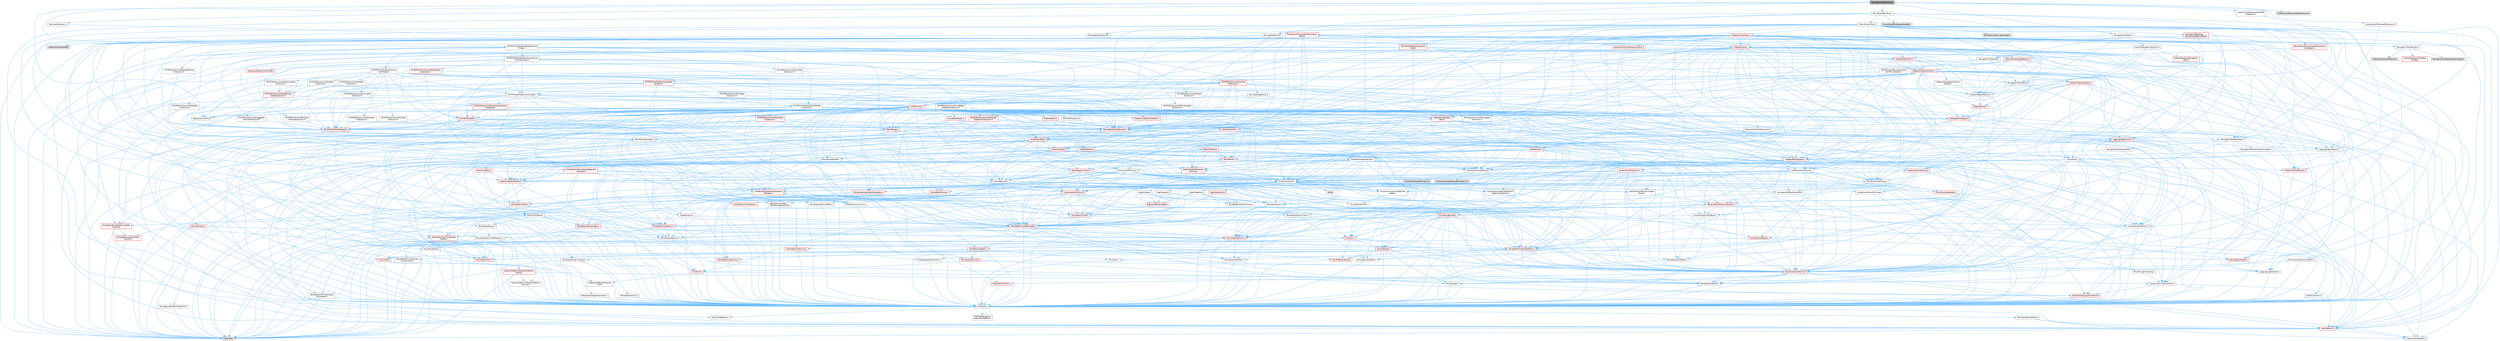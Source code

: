 digraph "NavigationToolBinding.h"
{
 // INTERACTIVE_SVG=YES
 // LATEX_PDF_SIZE
  bgcolor="transparent";
  edge [fontname=Helvetica,fontsize=10,labelfontname=Helvetica,labelfontsize=10];
  node [fontname=Helvetica,fontsize=10,shape=box,height=0.2,width=0.4];
  Node1 [id="Node000001",label="NavigationToolBinding.h",height=0.2,width=0.4,color="gray40", fillcolor="grey60", style="filled", fontcolor="black",tooltip=" "];
  Node1 -> Node2 [id="edge1_Node000001_Node000002",color="steelblue1",style="solid",tooltip=" "];
  Node2 [id="Node000002",label="Extensions/IPlayheadExtension.h",height=0.2,width=0.4,color="grey40", fillcolor="white", style="filled",URL="$dd/d73/IPlayheadExtension_8h.html",tooltip=" "];
  Node2 -> Node3 [id="edge2_Node000002_Node000003",color="steelblue1",style="solid",tooltip=" "];
  Node3 [id="Node000003",label="NavigationToolItemType.h",height=0.2,width=0.4,color="grey40", fillcolor="white", style="filled",URL="$d4/d69/NavigationToolItemType_8h.html",tooltip=" "];
  Node3 -> Node4 [id="edge3_Node000003_Node000004",color="steelblue1",style="solid",tooltip=" "];
  Node4 [id="Node000004",label="NavigationToolItemTypeConcepts.h",height=0.2,width=0.4,color="grey40", fillcolor="white", style="filled",URL="$d3/d88/NavigationToolItemTypeConcepts_8h.html",tooltip=" "];
  Node3 -> Node5 [id="edge4_Node000003_Node000005",color="steelblue1",style="solid",tooltip=" "];
  Node5 [id="Node000005",label="NavigationToolItemTypeId.h",height=0.2,width=0.4,color="grey40", fillcolor="white", style="filled",URL="$df/d1f/NavigationToolItemTypeId_8h.html",tooltip=" "];
  Node5 -> Node6 [id="edge5_Node000005_Node000006",color="steelblue1",style="solid",tooltip=" "];
  Node6 [id="Node000006",label="Containers/StringFwd.h",height=0.2,width=0.4,color="grey40", fillcolor="white", style="filled",URL="$df/d37/StringFwd_8h.html",tooltip=" "];
  Node6 -> Node7 [id="edge6_Node000006_Node000007",color="steelblue1",style="solid",tooltip=" "];
  Node7 [id="Node000007",label="CoreTypes.h",height=0.2,width=0.4,color="grey40", fillcolor="white", style="filled",URL="$dc/dec/CoreTypes_8h.html",tooltip=" "];
  Node7 -> Node8 [id="edge7_Node000007_Node000008",color="steelblue1",style="solid",tooltip=" "];
  Node8 [id="Node000008",label="HAL/Platform.h",height=0.2,width=0.4,color="red", fillcolor="#FFF0F0", style="filled",URL="$d9/dd0/Platform_8h.html",tooltip=" "];
  Node8 -> Node11 [id="edge8_Node000008_Node000011",color="steelblue1",style="solid",tooltip=" "];
  Node11 [id="Node000011",label="type_traits",height=0.2,width=0.4,color="grey60", fillcolor="#E0E0E0", style="filled",tooltip=" "];
  Node8 -> Node12 [id="edge9_Node000008_Node000012",color="steelblue1",style="solid",tooltip=" "];
  Node12 [id="Node000012",label="PreprocessorHelpers.h",height=0.2,width=0.4,color="grey40", fillcolor="white", style="filled",URL="$db/ddb/PreprocessorHelpers_8h.html",tooltip=" "];
  Node7 -> Node18 [id="edge10_Node000007_Node000018",color="steelblue1",style="solid",tooltip=" "];
  Node18 [id="Node000018",label="ProfilingDebugging\l/UMemoryDefines.h",height=0.2,width=0.4,color="grey40", fillcolor="white", style="filled",URL="$d2/da2/UMemoryDefines_8h.html",tooltip=" "];
  Node7 -> Node19 [id="edge11_Node000007_Node000019",color="steelblue1",style="solid",tooltip=" "];
  Node19 [id="Node000019",label="Misc/CoreMiscDefines.h",height=0.2,width=0.4,color="grey40", fillcolor="white", style="filled",URL="$da/d38/CoreMiscDefines_8h.html",tooltip=" "];
  Node19 -> Node8 [id="edge12_Node000019_Node000008",color="steelblue1",style="solid",tooltip=" "];
  Node19 -> Node12 [id="edge13_Node000019_Node000012",color="steelblue1",style="solid",tooltip=" "];
  Node7 -> Node20 [id="edge14_Node000007_Node000020",color="steelblue1",style="solid",tooltip=" "];
  Node20 [id="Node000020",label="Misc/CoreDefines.h",height=0.2,width=0.4,color="grey40", fillcolor="white", style="filled",URL="$d3/dd2/CoreDefines_8h.html",tooltip=" "];
  Node6 -> Node21 [id="edge15_Node000006_Node000021",color="steelblue1",style="solid",tooltip=" "];
  Node21 [id="Node000021",label="Traits/ElementType.h",height=0.2,width=0.4,color="red", fillcolor="#FFF0F0", style="filled",URL="$d5/d4f/ElementType_8h.html",tooltip=" "];
  Node21 -> Node8 [id="edge16_Node000021_Node000008",color="steelblue1",style="solid",tooltip=" "];
  Node21 -> Node11 [id="edge17_Node000021_Node000011",color="steelblue1",style="solid",tooltip=" "];
  Node6 -> Node23 [id="edge18_Node000006_Node000023",color="steelblue1",style="solid",tooltip=" "];
  Node23 [id="Node000023",label="Traits/IsContiguousContainer.h",height=0.2,width=0.4,color="red", fillcolor="#FFF0F0", style="filled",URL="$d5/d3c/IsContiguousContainer_8h.html",tooltip=" "];
  Node23 -> Node7 [id="edge19_Node000023_Node000007",color="steelblue1",style="solid",tooltip=" "];
  Node5 -> Node25 [id="edge20_Node000005_Node000025",color="steelblue1",style="solid",tooltip=" "];
  Node25 [id="Node000025",label="UObject/NameTypes.h",height=0.2,width=0.4,color="red", fillcolor="#FFF0F0", style="filled",URL="$d6/d35/NameTypes_8h.html",tooltip=" "];
  Node25 -> Node7 [id="edge21_Node000025_Node000007",color="steelblue1",style="solid",tooltip=" "];
  Node25 -> Node26 [id="edge22_Node000025_Node000026",color="steelblue1",style="solid",tooltip=" "];
  Node26 [id="Node000026",label="Misc/AssertionMacros.h",height=0.2,width=0.4,color="red", fillcolor="#FFF0F0", style="filled",URL="$d0/dfa/AssertionMacros_8h.html",tooltip=" "];
  Node26 -> Node7 [id="edge23_Node000026_Node000007",color="steelblue1",style="solid",tooltip=" "];
  Node26 -> Node8 [id="edge24_Node000026_Node000008",color="steelblue1",style="solid",tooltip=" "];
  Node26 -> Node27 [id="edge25_Node000026_Node000027",color="steelblue1",style="solid",tooltip=" "];
  Node27 [id="Node000027",label="HAL/PlatformMisc.h",height=0.2,width=0.4,color="red", fillcolor="#FFF0F0", style="filled",URL="$d0/df5/PlatformMisc_8h.html",tooltip=" "];
  Node27 -> Node7 [id="edge26_Node000027_Node000007",color="steelblue1",style="solid",tooltip=" "];
  Node26 -> Node12 [id="edge27_Node000026_Node000012",color="steelblue1",style="solid",tooltip=" "];
  Node26 -> Node58 [id="edge28_Node000026_Node000058",color="steelblue1",style="solid",tooltip=" "];
  Node58 [id="Node000058",label="Templates/EnableIf.h",height=0.2,width=0.4,color="grey40", fillcolor="white", style="filled",URL="$d7/d60/EnableIf_8h.html",tooltip=" "];
  Node58 -> Node7 [id="edge29_Node000058_Node000007",color="steelblue1",style="solid",tooltip=" "];
  Node26 -> Node64 [id="edge30_Node000026_Node000064",color="steelblue1",style="solid",tooltip=" "];
  Node64 [id="Node000064",label="Misc/VarArgs.h",height=0.2,width=0.4,color="grey40", fillcolor="white", style="filled",URL="$d5/d6f/VarArgs_8h.html",tooltip=" "];
  Node64 -> Node7 [id="edge31_Node000064_Node000007",color="steelblue1",style="solid",tooltip=" "];
  Node25 -> Node72 [id="edge32_Node000025_Node000072",color="steelblue1",style="solid",tooltip=" "];
  Node72 [id="Node000072",label="HAL/UnrealMemory.h",height=0.2,width=0.4,color="red", fillcolor="#FFF0F0", style="filled",URL="$d9/d96/UnrealMemory_8h.html",tooltip=" "];
  Node72 -> Node7 [id="edge33_Node000072_Node000007",color="steelblue1",style="solid",tooltip=" "];
  Node72 -> Node76 [id="edge34_Node000072_Node000076",color="steelblue1",style="solid",tooltip=" "];
  Node76 [id="Node000076",label="HAL/MemoryBase.h",height=0.2,width=0.4,color="red", fillcolor="#FFF0F0", style="filled",URL="$d6/d9f/MemoryBase_8h.html",tooltip=" "];
  Node76 -> Node7 [id="edge35_Node000076_Node000007",color="steelblue1",style="solid",tooltip=" "];
  Node76 -> Node51 [id="edge36_Node000076_Node000051",color="steelblue1",style="solid",tooltip=" "];
  Node51 [id="Node000051",label="HAL/PlatformAtomics.h",height=0.2,width=0.4,color="red", fillcolor="#FFF0F0", style="filled",URL="$d3/d36/PlatformAtomics_8h.html",tooltip=" "];
  Node51 -> Node7 [id="edge37_Node000051_Node000007",color="steelblue1",style="solid",tooltip=" "];
  Node76 -> Node34 [id="edge38_Node000076_Node000034",color="steelblue1",style="solid",tooltip=" "];
  Node34 [id="Node000034",label="HAL/PlatformCrt.h",height=0.2,width=0.4,color="red", fillcolor="#FFF0F0", style="filled",URL="$d8/d75/PlatformCrt_8h.html",tooltip=" "];
  Node76 -> Node77 [id="edge39_Node000076_Node000077",color="steelblue1",style="solid",tooltip=" "];
  Node77 [id="Node000077",label="Misc/Exec.h",height=0.2,width=0.4,color="grey40", fillcolor="white", style="filled",URL="$de/ddb/Exec_8h.html",tooltip=" "];
  Node77 -> Node7 [id="edge40_Node000077_Node000007",color="steelblue1",style="solid",tooltip=" "];
  Node77 -> Node26 [id="edge41_Node000077_Node000026",color="steelblue1",style="solid",tooltip=" "];
  Node76 -> Node78 [id="edge42_Node000076_Node000078",color="steelblue1",style="solid",tooltip=" "];
  Node78 [id="Node000078",label="Misc/OutputDevice.h",height=0.2,width=0.4,color="red", fillcolor="#FFF0F0", style="filled",URL="$d7/d32/OutputDevice_8h.html",tooltip=" "];
  Node78 -> Node29 [id="edge43_Node000078_Node000029",color="steelblue1",style="solid",tooltip=" "];
  Node29 [id="Node000029",label="CoreFwd.h",height=0.2,width=0.4,color="red", fillcolor="#FFF0F0", style="filled",URL="$d1/d1e/CoreFwd_8h.html",tooltip=" "];
  Node29 -> Node7 [id="edge44_Node000029_Node000007",color="steelblue1",style="solid",tooltip=" "];
  Node29 -> Node30 [id="edge45_Node000029_Node000030",color="steelblue1",style="solid",tooltip=" "];
  Node30 [id="Node000030",label="Containers/ContainersFwd.h",height=0.2,width=0.4,color="grey40", fillcolor="white", style="filled",URL="$d4/d0a/ContainersFwd_8h.html",tooltip=" "];
  Node30 -> Node8 [id="edge46_Node000030_Node000008",color="steelblue1",style="solid",tooltip=" "];
  Node30 -> Node7 [id="edge47_Node000030_Node000007",color="steelblue1",style="solid",tooltip=" "];
  Node30 -> Node23 [id="edge48_Node000030_Node000023",color="steelblue1",style="solid",tooltip=" "];
  Node29 -> Node32 [id="edge49_Node000029_Node000032",color="steelblue1",style="solid",tooltip=" "];
  Node32 [id="Node000032",label="UObject/UObjectHierarchy\lFwd.h",height=0.2,width=0.4,color="grey40", fillcolor="white", style="filled",URL="$d3/d13/UObjectHierarchyFwd_8h.html",tooltip=" "];
  Node78 -> Node7 [id="edge50_Node000078_Node000007",color="steelblue1",style="solid",tooltip=" "];
  Node78 -> Node79 [id="edge51_Node000078_Node000079",color="steelblue1",style="solid",tooltip=" "];
  Node79 [id="Node000079",label="Logging/LogVerbosity.h",height=0.2,width=0.4,color="grey40", fillcolor="white", style="filled",URL="$d2/d8f/LogVerbosity_8h.html",tooltip=" "];
  Node79 -> Node7 [id="edge52_Node000079_Node000007",color="steelblue1",style="solid",tooltip=" "];
  Node78 -> Node64 [id="edge53_Node000078_Node000064",color="steelblue1",style="solid",tooltip=" "];
  Node72 -> Node89 [id="edge54_Node000072_Node000089",color="steelblue1",style="solid",tooltip=" "];
  Node89 [id="Node000089",label="HAL/PlatformMemory.h",height=0.2,width=0.4,color="red", fillcolor="#FFF0F0", style="filled",URL="$de/d68/PlatformMemory_8h.html",tooltip=" "];
  Node89 -> Node7 [id="edge55_Node000089_Node000007",color="steelblue1",style="solid",tooltip=" "];
  Node72 -> Node92 [id="edge56_Node000072_Node000092",color="steelblue1",style="solid",tooltip=" "];
  Node92 [id="Node000092",label="Templates/IsPointer.h",height=0.2,width=0.4,color="grey40", fillcolor="white", style="filled",URL="$d7/d05/IsPointer_8h.html",tooltip=" "];
  Node92 -> Node7 [id="edge57_Node000092_Node000007",color="steelblue1",style="solid",tooltip=" "];
  Node25 -> Node93 [id="edge58_Node000025_Node000093",color="steelblue1",style="solid",tooltip=" "];
  Node93 [id="Node000093",label="Templates/UnrealTypeTraits.h",height=0.2,width=0.4,color="red", fillcolor="#FFF0F0", style="filled",URL="$d2/d2d/UnrealTypeTraits_8h.html",tooltip=" "];
  Node93 -> Node7 [id="edge59_Node000093_Node000007",color="steelblue1",style="solid",tooltip=" "];
  Node93 -> Node92 [id="edge60_Node000093_Node000092",color="steelblue1",style="solid",tooltip=" "];
  Node93 -> Node26 [id="edge61_Node000093_Node000026",color="steelblue1",style="solid",tooltip=" "];
  Node93 -> Node85 [id="edge62_Node000093_Node000085",color="steelblue1",style="solid",tooltip=" "];
  Node85 [id="Node000085",label="Templates/AndOrNot.h",height=0.2,width=0.4,color="grey40", fillcolor="white", style="filled",URL="$db/d0a/AndOrNot_8h.html",tooltip=" "];
  Node85 -> Node7 [id="edge63_Node000085_Node000007",color="steelblue1",style="solid",tooltip=" "];
  Node93 -> Node58 [id="edge64_Node000093_Node000058",color="steelblue1",style="solid",tooltip=" "];
  Node93 -> Node94 [id="edge65_Node000093_Node000094",color="steelblue1",style="solid",tooltip=" "];
  Node94 [id="Node000094",label="Templates/IsArithmetic.h",height=0.2,width=0.4,color="grey40", fillcolor="white", style="filled",URL="$d2/d5d/IsArithmetic_8h.html",tooltip=" "];
  Node94 -> Node7 [id="edge66_Node000094_Node000007",color="steelblue1",style="solid",tooltip=" "];
  Node93 -> Node95 [id="edge67_Node000093_Node000095",color="steelblue1",style="solid",tooltip=" "];
  Node95 [id="Node000095",label="Templates/Models.h",height=0.2,width=0.4,color="red", fillcolor="#FFF0F0", style="filled",URL="$d3/d0c/Models_8h.html",tooltip=" "];
  Node93 -> Node96 [id="edge68_Node000093_Node000096",color="steelblue1",style="solid",tooltip=" "];
  Node96 [id="Node000096",label="Templates/IsPODType.h",height=0.2,width=0.4,color="grey40", fillcolor="white", style="filled",URL="$d7/db1/IsPODType_8h.html",tooltip=" "];
  Node96 -> Node7 [id="edge69_Node000096_Node000007",color="steelblue1",style="solid",tooltip=" "];
  Node93 -> Node97 [id="edge70_Node000093_Node000097",color="steelblue1",style="solid",tooltip=" "];
  Node97 [id="Node000097",label="Templates/IsUECoreType.h",height=0.2,width=0.4,color="grey40", fillcolor="white", style="filled",URL="$d1/db8/IsUECoreType_8h.html",tooltip=" "];
  Node97 -> Node7 [id="edge71_Node000097_Node000007",color="steelblue1",style="solid",tooltip=" "];
  Node97 -> Node11 [id="edge72_Node000097_Node000011",color="steelblue1",style="solid",tooltip=" "];
  Node93 -> Node86 [id="edge73_Node000093_Node000086",color="steelblue1",style="solid",tooltip=" "];
  Node86 [id="Node000086",label="Templates/IsTriviallyCopy\lConstructible.h",height=0.2,width=0.4,color="grey40", fillcolor="white", style="filled",URL="$d3/d78/IsTriviallyCopyConstructible_8h.html",tooltip=" "];
  Node86 -> Node7 [id="edge74_Node000086_Node000007",color="steelblue1",style="solid",tooltip=" "];
  Node86 -> Node11 [id="edge75_Node000086_Node000011",color="steelblue1",style="solid",tooltip=" "];
  Node25 -> Node98 [id="edge76_Node000025_Node000098",color="steelblue1",style="solid",tooltip=" "];
  Node98 [id="Node000098",label="Templates/UnrealTemplate.h",height=0.2,width=0.4,color="red", fillcolor="#FFF0F0", style="filled",URL="$d4/d24/UnrealTemplate_8h.html",tooltip=" "];
  Node98 -> Node7 [id="edge77_Node000098_Node000007",color="steelblue1",style="solid",tooltip=" "];
  Node98 -> Node92 [id="edge78_Node000098_Node000092",color="steelblue1",style="solid",tooltip=" "];
  Node98 -> Node72 [id="edge79_Node000098_Node000072",color="steelblue1",style="solid",tooltip=" "];
  Node98 -> Node93 [id="edge80_Node000098_Node000093",color="steelblue1",style="solid",tooltip=" "];
  Node98 -> Node101 [id="edge81_Node000098_Node000101",color="steelblue1",style="solid",tooltip=" "];
  Node101 [id="Node000101",label="Templates/RemoveReference.h",height=0.2,width=0.4,color="grey40", fillcolor="white", style="filled",URL="$da/dbe/RemoveReference_8h.html",tooltip=" "];
  Node101 -> Node7 [id="edge82_Node000101_Node000007",color="steelblue1",style="solid",tooltip=" "];
  Node98 -> Node66 [id="edge83_Node000098_Node000066",color="steelblue1",style="solid",tooltip=" "];
  Node66 [id="Node000066",label="Templates/Requires.h",height=0.2,width=0.4,color="grey40", fillcolor="white", style="filled",URL="$dc/d96/Requires_8h.html",tooltip=" "];
  Node66 -> Node58 [id="edge84_Node000066_Node000058",color="steelblue1",style="solid",tooltip=" "];
  Node66 -> Node11 [id="edge85_Node000066_Node000011",color="steelblue1",style="solid",tooltip=" "];
  Node98 -> Node102 [id="edge86_Node000098_Node000102",color="steelblue1",style="solid",tooltip=" "];
  Node102 [id="Node000102",label="Templates/TypeCompatible\lBytes.h",height=0.2,width=0.4,color="red", fillcolor="#FFF0F0", style="filled",URL="$df/d0a/TypeCompatibleBytes_8h.html",tooltip=" "];
  Node102 -> Node7 [id="edge87_Node000102_Node000007",color="steelblue1",style="solid",tooltip=" "];
  Node102 -> Node11 [id="edge88_Node000102_Node000011",color="steelblue1",style="solid",tooltip=" "];
  Node98 -> Node23 [id="edge89_Node000098_Node000023",color="steelblue1",style="solid",tooltip=" "];
  Node98 -> Node11 [id="edge90_Node000098_Node000011",color="steelblue1",style="solid",tooltip=" "];
  Node25 -> Node104 [id="edge91_Node000025_Node000104",color="steelblue1",style="solid",tooltip=" "];
  Node104 [id="Node000104",label="Containers/UnrealString.h",height=0.2,width=0.4,color="grey40", fillcolor="white", style="filled",URL="$d5/dba/UnrealString_8h.html",tooltip=" "];
  Node104 -> Node105 [id="edge92_Node000104_Node000105",color="steelblue1",style="solid",tooltip=" "];
  Node105 [id="Node000105",label="Containers/UnrealStringIncludes.h.inl",height=0.2,width=0.4,color="grey60", fillcolor="#E0E0E0", style="filled",tooltip=" "];
  Node104 -> Node106 [id="edge93_Node000104_Node000106",color="steelblue1",style="solid",tooltip=" "];
  Node106 [id="Node000106",label="Containers/UnrealString.h.inl",height=0.2,width=0.4,color="grey60", fillcolor="#E0E0E0", style="filled",tooltip=" "];
  Node104 -> Node107 [id="edge94_Node000104_Node000107",color="steelblue1",style="solid",tooltip=" "];
  Node107 [id="Node000107",label="Misc/StringFormatArg.h",height=0.2,width=0.4,color="grey40", fillcolor="white", style="filled",URL="$d2/d16/StringFormatArg_8h.html",tooltip=" "];
  Node107 -> Node30 [id="edge95_Node000107_Node000030",color="steelblue1",style="solid",tooltip=" "];
  Node25 -> Node111 [id="edge96_Node000025_Node000111",color="steelblue1",style="solid",tooltip=" "];
  Node111 [id="Node000111",label="Containers/StringConv.h",height=0.2,width=0.4,color="red", fillcolor="#FFF0F0", style="filled",URL="$d3/ddf/StringConv_8h.html",tooltip=" "];
  Node111 -> Node7 [id="edge97_Node000111_Node000007",color="steelblue1",style="solid",tooltip=" "];
  Node111 -> Node26 [id="edge98_Node000111_Node000026",color="steelblue1",style="solid",tooltip=" "];
  Node111 -> Node112 [id="edge99_Node000111_Node000112",color="steelblue1",style="solid",tooltip=" "];
  Node112 [id="Node000112",label="Containers/ContainerAllocation\lPolicies.h",height=0.2,width=0.4,color="red", fillcolor="#FFF0F0", style="filled",URL="$d7/dff/ContainerAllocationPolicies_8h.html",tooltip=" "];
  Node112 -> Node7 [id="edge100_Node000112_Node000007",color="steelblue1",style="solid",tooltip=" "];
  Node112 -> Node112 [id="edge101_Node000112_Node000112",color="steelblue1",style="solid",tooltip=" "];
  Node112 -> Node114 [id="edge102_Node000112_Node000114",color="steelblue1",style="solid",tooltip=" "];
  Node114 [id="Node000114",label="HAL/PlatformMath.h",height=0.2,width=0.4,color="red", fillcolor="#FFF0F0", style="filled",URL="$dc/d53/PlatformMath_8h.html",tooltip=" "];
  Node114 -> Node7 [id="edge103_Node000114_Node000007",color="steelblue1",style="solid",tooltip=" "];
  Node112 -> Node72 [id="edge104_Node000112_Node000072",color="steelblue1",style="solid",tooltip=" "];
  Node112 -> Node44 [id="edge105_Node000112_Node000044",color="steelblue1",style="solid",tooltip=" "];
  Node44 [id="Node000044",label="Math/NumericLimits.h",height=0.2,width=0.4,color="grey40", fillcolor="white", style="filled",URL="$df/d1b/NumericLimits_8h.html",tooltip=" "];
  Node44 -> Node7 [id="edge106_Node000044_Node000007",color="steelblue1",style="solid",tooltip=" "];
  Node112 -> Node26 [id="edge107_Node000112_Node000026",color="steelblue1",style="solid",tooltip=" "];
  Node112 -> Node123 [id="edge108_Node000112_Node000123",color="steelblue1",style="solid",tooltip=" "];
  Node123 [id="Node000123",label="Templates/MemoryOps.h",height=0.2,width=0.4,color="red", fillcolor="#FFF0F0", style="filled",URL="$db/dea/MemoryOps_8h.html",tooltip=" "];
  Node123 -> Node7 [id="edge109_Node000123_Node000007",color="steelblue1",style="solid",tooltip=" "];
  Node123 -> Node72 [id="edge110_Node000123_Node000072",color="steelblue1",style="solid",tooltip=" "];
  Node123 -> Node87 [id="edge111_Node000123_Node000087",color="steelblue1",style="solid",tooltip=" "];
  Node87 [id="Node000087",label="Templates/IsTriviallyCopy\lAssignable.h",height=0.2,width=0.4,color="grey40", fillcolor="white", style="filled",URL="$d2/df2/IsTriviallyCopyAssignable_8h.html",tooltip=" "];
  Node87 -> Node7 [id="edge112_Node000087_Node000007",color="steelblue1",style="solid",tooltip=" "];
  Node87 -> Node11 [id="edge113_Node000087_Node000011",color="steelblue1",style="solid",tooltip=" "];
  Node123 -> Node86 [id="edge114_Node000123_Node000086",color="steelblue1",style="solid",tooltip=" "];
  Node123 -> Node66 [id="edge115_Node000123_Node000066",color="steelblue1",style="solid",tooltip=" "];
  Node123 -> Node93 [id="edge116_Node000123_Node000093",color="steelblue1",style="solid",tooltip=" "];
  Node123 -> Node11 [id="edge117_Node000123_Node000011",color="steelblue1",style="solid",tooltip=" "];
  Node112 -> Node102 [id="edge118_Node000112_Node000102",color="steelblue1",style="solid",tooltip=" "];
  Node112 -> Node11 [id="edge119_Node000112_Node000011",color="steelblue1",style="solid",tooltip=" "];
  Node111 -> Node124 [id="edge120_Node000111_Node000124",color="steelblue1",style="solid",tooltip=" "];
  Node124 [id="Node000124",label="Containers/Array.h",height=0.2,width=0.4,color="grey40", fillcolor="white", style="filled",URL="$df/dd0/Array_8h.html",tooltip=" "];
  Node124 -> Node7 [id="edge121_Node000124_Node000007",color="steelblue1",style="solid",tooltip=" "];
  Node124 -> Node26 [id="edge122_Node000124_Node000026",color="steelblue1",style="solid",tooltip=" "];
  Node124 -> Node125 [id="edge123_Node000124_Node000125",color="steelblue1",style="solid",tooltip=" "];
  Node125 [id="Node000125",label="Misc/IntrusiveUnsetOptional\lState.h",height=0.2,width=0.4,color="grey40", fillcolor="white", style="filled",URL="$d2/d0a/IntrusiveUnsetOptionalState_8h.html",tooltip=" "];
  Node125 -> Node126 [id="edge124_Node000125_Node000126",color="steelblue1",style="solid",tooltip=" "];
  Node126 [id="Node000126",label="Misc/OptionalFwd.h",height=0.2,width=0.4,color="grey40", fillcolor="white", style="filled",URL="$dc/d50/OptionalFwd_8h.html",tooltip=" "];
  Node124 -> Node127 [id="edge125_Node000124_Node000127",color="steelblue1",style="solid",tooltip=" "];
  Node127 [id="Node000127",label="Misc/ReverseIterate.h",height=0.2,width=0.4,color="red", fillcolor="#FFF0F0", style="filled",URL="$db/de3/ReverseIterate_8h.html",tooltip=" "];
  Node127 -> Node8 [id="edge126_Node000127_Node000008",color="steelblue1",style="solid",tooltip=" "];
  Node124 -> Node72 [id="edge127_Node000124_Node000072",color="steelblue1",style="solid",tooltip=" "];
  Node124 -> Node93 [id="edge128_Node000124_Node000093",color="steelblue1",style="solid",tooltip=" "];
  Node124 -> Node98 [id="edge129_Node000124_Node000098",color="steelblue1",style="solid",tooltip=" "];
  Node124 -> Node129 [id="edge130_Node000124_Node000129",color="steelblue1",style="solid",tooltip=" "];
  Node129 [id="Node000129",label="Containers/AllowShrinking.h",height=0.2,width=0.4,color="grey40", fillcolor="white", style="filled",URL="$d7/d1a/AllowShrinking_8h.html",tooltip=" "];
  Node129 -> Node7 [id="edge131_Node000129_Node000007",color="steelblue1",style="solid",tooltip=" "];
  Node124 -> Node112 [id="edge132_Node000124_Node000112",color="steelblue1",style="solid",tooltip=" "];
  Node124 -> Node130 [id="edge133_Node000124_Node000130",color="steelblue1",style="solid",tooltip=" "];
  Node130 [id="Node000130",label="Containers/ContainerElement\lTypeCompatibility.h",height=0.2,width=0.4,color="grey40", fillcolor="white", style="filled",URL="$df/ddf/ContainerElementTypeCompatibility_8h.html",tooltip=" "];
  Node130 -> Node7 [id="edge134_Node000130_Node000007",color="steelblue1",style="solid",tooltip=" "];
  Node130 -> Node93 [id="edge135_Node000130_Node000093",color="steelblue1",style="solid",tooltip=" "];
  Node124 -> Node131 [id="edge136_Node000124_Node000131",color="steelblue1",style="solid",tooltip=" "];
  Node131 [id="Node000131",label="Serialization/Archive.h",height=0.2,width=0.4,color="red", fillcolor="#FFF0F0", style="filled",URL="$d7/d3b/Archive_8h.html",tooltip=" "];
  Node131 -> Node29 [id="edge137_Node000131_Node000029",color="steelblue1",style="solid",tooltip=" "];
  Node131 -> Node7 [id="edge138_Node000131_Node000007",color="steelblue1",style="solid",tooltip=" "];
  Node131 -> Node132 [id="edge139_Node000131_Node000132",color="steelblue1",style="solid",tooltip=" "];
  Node132 [id="Node000132",label="HAL/PlatformProperties.h",height=0.2,width=0.4,color="red", fillcolor="#FFF0F0", style="filled",URL="$d9/db0/PlatformProperties_8h.html",tooltip=" "];
  Node132 -> Node7 [id="edge140_Node000132_Node000007",color="steelblue1",style="solid",tooltip=" "];
  Node131 -> Node135 [id="edge141_Node000131_Node000135",color="steelblue1",style="solid",tooltip=" "];
  Node135 [id="Node000135",label="Internationalization\l/TextNamespaceFwd.h",height=0.2,width=0.4,color="grey40", fillcolor="white", style="filled",URL="$d8/d97/TextNamespaceFwd_8h.html",tooltip=" "];
  Node135 -> Node7 [id="edge142_Node000135_Node000007",color="steelblue1",style="solid",tooltip=" "];
  Node131 -> Node26 [id="edge143_Node000131_Node000026",color="steelblue1",style="solid",tooltip=" "];
  Node131 -> Node136 [id="edge144_Node000131_Node000136",color="steelblue1",style="solid",tooltip=" "];
  Node136 [id="Node000136",label="Misc/EngineVersionBase.h",height=0.2,width=0.4,color="grey40", fillcolor="white", style="filled",URL="$d5/d2b/EngineVersionBase_8h.html",tooltip=" "];
  Node136 -> Node7 [id="edge145_Node000136_Node000007",color="steelblue1",style="solid",tooltip=" "];
  Node131 -> Node64 [id="edge146_Node000131_Node000064",color="steelblue1",style="solid",tooltip=" "];
  Node131 -> Node58 [id="edge147_Node000131_Node000058",color="steelblue1",style="solid",tooltip=" "];
  Node131 -> Node139 [id="edge148_Node000131_Node000139",color="steelblue1",style="solid",tooltip=" "];
  Node139 [id="Node000139",label="Templates/IsEnumClass.h",height=0.2,width=0.4,color="grey40", fillcolor="white", style="filled",URL="$d7/d15/IsEnumClass_8h.html",tooltip=" "];
  Node139 -> Node7 [id="edge149_Node000139_Node000007",color="steelblue1",style="solid",tooltip=" "];
  Node139 -> Node85 [id="edge150_Node000139_Node000085",color="steelblue1",style="solid",tooltip=" "];
  Node131 -> Node98 [id="edge151_Node000131_Node000098",color="steelblue1",style="solid",tooltip=" "];
  Node124 -> Node141 [id="edge152_Node000124_Node000141",color="steelblue1",style="solid",tooltip=" "];
  Node141 [id="Node000141",label="Serialization/MemoryImage\lWriter.h",height=0.2,width=0.4,color="grey40", fillcolor="white", style="filled",URL="$d0/d08/MemoryImageWriter_8h.html",tooltip=" "];
  Node141 -> Node7 [id="edge153_Node000141_Node000007",color="steelblue1",style="solid",tooltip=" "];
  Node141 -> Node142 [id="edge154_Node000141_Node000142",color="steelblue1",style="solid",tooltip=" "];
  Node142 [id="Node000142",label="Serialization/MemoryLayout.h",height=0.2,width=0.4,color="red", fillcolor="#FFF0F0", style="filled",URL="$d7/d66/MemoryLayout_8h.html",tooltip=" "];
  Node142 -> Node145 [id="edge155_Node000142_Node000145",color="steelblue1",style="solid",tooltip=" "];
  Node145 [id="Node000145",label="Containers/EnumAsByte.h",height=0.2,width=0.4,color="grey40", fillcolor="white", style="filled",URL="$d6/d9a/EnumAsByte_8h.html",tooltip=" "];
  Node145 -> Node7 [id="edge156_Node000145_Node000007",color="steelblue1",style="solid",tooltip=" "];
  Node145 -> Node96 [id="edge157_Node000145_Node000096",color="steelblue1",style="solid",tooltip=" "];
  Node145 -> Node146 [id="edge158_Node000145_Node000146",color="steelblue1",style="solid",tooltip=" "];
  Node146 [id="Node000146",label="Templates/TypeHash.h",height=0.2,width=0.4,color="red", fillcolor="#FFF0F0", style="filled",URL="$d1/d62/TypeHash_8h.html",tooltip=" "];
  Node146 -> Node7 [id="edge159_Node000146_Node000007",color="steelblue1",style="solid",tooltip=" "];
  Node146 -> Node66 [id="edge160_Node000146_Node000066",color="steelblue1",style="solid",tooltip=" "];
  Node146 -> Node147 [id="edge161_Node000146_Node000147",color="steelblue1",style="solid",tooltip=" "];
  Node147 [id="Node000147",label="Misc/Crc.h",height=0.2,width=0.4,color="red", fillcolor="#FFF0F0", style="filled",URL="$d4/dd2/Crc_8h.html",tooltip=" "];
  Node147 -> Node7 [id="edge162_Node000147_Node000007",color="steelblue1",style="solid",tooltip=" "];
  Node147 -> Node74 [id="edge163_Node000147_Node000074",color="steelblue1",style="solid",tooltip=" "];
  Node74 [id="Node000074",label="HAL/PlatformString.h",height=0.2,width=0.4,color="red", fillcolor="#FFF0F0", style="filled",URL="$db/db5/PlatformString_8h.html",tooltip=" "];
  Node74 -> Node7 [id="edge164_Node000074_Node000007",color="steelblue1",style="solid",tooltip=" "];
  Node147 -> Node26 [id="edge165_Node000147_Node000026",color="steelblue1",style="solid",tooltip=" "];
  Node147 -> Node148 [id="edge166_Node000147_Node000148",color="steelblue1",style="solid",tooltip=" "];
  Node148 [id="Node000148",label="Misc/CString.h",height=0.2,width=0.4,color="red", fillcolor="#FFF0F0", style="filled",URL="$d2/d49/CString_8h.html",tooltip=" "];
  Node148 -> Node7 [id="edge167_Node000148_Node000007",color="steelblue1",style="solid",tooltip=" "];
  Node148 -> Node34 [id="edge168_Node000148_Node000034",color="steelblue1",style="solid",tooltip=" "];
  Node148 -> Node74 [id="edge169_Node000148_Node000074",color="steelblue1",style="solid",tooltip=" "];
  Node148 -> Node26 [id="edge170_Node000148_Node000026",color="steelblue1",style="solid",tooltip=" "];
  Node148 -> Node149 [id="edge171_Node000148_Node000149",color="steelblue1",style="solid",tooltip=" "];
  Node149 [id="Node000149",label="Misc/Char.h",height=0.2,width=0.4,color="red", fillcolor="#FFF0F0", style="filled",URL="$d0/d58/Char_8h.html",tooltip=" "];
  Node149 -> Node7 [id="edge172_Node000149_Node000007",color="steelblue1",style="solid",tooltip=" "];
  Node149 -> Node11 [id="edge173_Node000149_Node000011",color="steelblue1",style="solid",tooltip=" "];
  Node148 -> Node64 [id="edge174_Node000148_Node000064",color="steelblue1",style="solid",tooltip=" "];
  Node147 -> Node149 [id="edge175_Node000147_Node000149",color="steelblue1",style="solid",tooltip=" "];
  Node147 -> Node93 [id="edge176_Node000147_Node000093",color="steelblue1",style="solid",tooltip=" "];
  Node146 -> Node11 [id="edge177_Node000146_Node000011",color="steelblue1",style="solid",tooltip=" "];
  Node142 -> Node6 [id="edge178_Node000142_Node000006",color="steelblue1",style="solid",tooltip=" "];
  Node142 -> Node72 [id="edge179_Node000142_Node000072",color="steelblue1",style="solid",tooltip=" "];
  Node142 -> Node58 [id="edge180_Node000142_Node000058",color="steelblue1",style="solid",tooltip=" "];
  Node142 -> Node95 [id="edge181_Node000142_Node000095",color="steelblue1",style="solid",tooltip=" "];
  Node142 -> Node98 [id="edge182_Node000142_Node000098",color="steelblue1",style="solid",tooltip=" "];
  Node124 -> Node155 [id="edge183_Node000124_Node000155",color="steelblue1",style="solid",tooltip=" "];
  Node155 [id="Node000155",label="Algo/Heapify.h",height=0.2,width=0.4,color="grey40", fillcolor="white", style="filled",URL="$d0/d2a/Heapify_8h.html",tooltip=" "];
  Node155 -> Node156 [id="edge184_Node000155_Node000156",color="steelblue1",style="solid",tooltip=" "];
  Node156 [id="Node000156",label="Algo/Impl/BinaryHeap.h",height=0.2,width=0.4,color="red", fillcolor="#FFF0F0", style="filled",URL="$d7/da3/Algo_2Impl_2BinaryHeap_8h.html",tooltip=" "];
  Node156 -> Node157 [id="edge185_Node000156_Node000157",color="steelblue1",style="solid",tooltip=" "];
  Node157 [id="Node000157",label="Templates/Invoke.h",height=0.2,width=0.4,color="red", fillcolor="#FFF0F0", style="filled",URL="$d7/deb/Invoke_8h.html",tooltip=" "];
  Node157 -> Node7 [id="edge186_Node000157_Node000007",color="steelblue1",style="solid",tooltip=" "];
  Node157 -> Node98 [id="edge187_Node000157_Node000098",color="steelblue1",style="solid",tooltip=" "];
  Node157 -> Node11 [id="edge188_Node000157_Node000011",color="steelblue1",style="solid",tooltip=" "];
  Node156 -> Node11 [id="edge189_Node000156_Node000011",color="steelblue1",style="solid",tooltip=" "];
  Node155 -> Node161 [id="edge190_Node000155_Node000161",color="steelblue1",style="solid",tooltip=" "];
  Node161 [id="Node000161",label="Templates/IdentityFunctor.h",height=0.2,width=0.4,color="grey40", fillcolor="white", style="filled",URL="$d7/d2e/IdentityFunctor_8h.html",tooltip=" "];
  Node161 -> Node8 [id="edge191_Node000161_Node000008",color="steelblue1",style="solid",tooltip=" "];
  Node155 -> Node157 [id="edge192_Node000155_Node000157",color="steelblue1",style="solid",tooltip=" "];
  Node155 -> Node162 [id="edge193_Node000155_Node000162",color="steelblue1",style="solid",tooltip=" "];
  Node162 [id="Node000162",label="Templates/Less.h",height=0.2,width=0.4,color="grey40", fillcolor="white", style="filled",URL="$de/dc8/Less_8h.html",tooltip=" "];
  Node162 -> Node7 [id="edge194_Node000162_Node000007",color="steelblue1",style="solid",tooltip=" "];
  Node162 -> Node98 [id="edge195_Node000162_Node000098",color="steelblue1",style="solid",tooltip=" "];
  Node155 -> Node98 [id="edge196_Node000155_Node000098",color="steelblue1",style="solid",tooltip=" "];
  Node124 -> Node163 [id="edge197_Node000124_Node000163",color="steelblue1",style="solid",tooltip=" "];
  Node163 [id="Node000163",label="Algo/HeapSort.h",height=0.2,width=0.4,color="grey40", fillcolor="white", style="filled",URL="$d3/d92/HeapSort_8h.html",tooltip=" "];
  Node163 -> Node156 [id="edge198_Node000163_Node000156",color="steelblue1",style="solid",tooltip=" "];
  Node163 -> Node161 [id="edge199_Node000163_Node000161",color="steelblue1",style="solid",tooltip=" "];
  Node163 -> Node162 [id="edge200_Node000163_Node000162",color="steelblue1",style="solid",tooltip=" "];
  Node163 -> Node98 [id="edge201_Node000163_Node000098",color="steelblue1",style="solid",tooltip=" "];
  Node124 -> Node164 [id="edge202_Node000124_Node000164",color="steelblue1",style="solid",tooltip=" "];
  Node164 [id="Node000164",label="Algo/IsHeap.h",height=0.2,width=0.4,color="grey40", fillcolor="white", style="filled",URL="$de/d32/IsHeap_8h.html",tooltip=" "];
  Node164 -> Node156 [id="edge203_Node000164_Node000156",color="steelblue1",style="solid",tooltip=" "];
  Node164 -> Node161 [id="edge204_Node000164_Node000161",color="steelblue1",style="solid",tooltip=" "];
  Node164 -> Node157 [id="edge205_Node000164_Node000157",color="steelblue1",style="solid",tooltip=" "];
  Node164 -> Node162 [id="edge206_Node000164_Node000162",color="steelblue1",style="solid",tooltip=" "];
  Node164 -> Node98 [id="edge207_Node000164_Node000098",color="steelblue1",style="solid",tooltip=" "];
  Node124 -> Node156 [id="edge208_Node000124_Node000156",color="steelblue1",style="solid",tooltip=" "];
  Node124 -> Node165 [id="edge209_Node000124_Node000165",color="steelblue1",style="solid",tooltip=" "];
  Node165 [id="Node000165",label="Algo/StableSort.h",height=0.2,width=0.4,color="red", fillcolor="#FFF0F0", style="filled",URL="$d7/d3c/StableSort_8h.html",tooltip=" "];
  Node165 -> Node161 [id="edge210_Node000165_Node000161",color="steelblue1",style="solid",tooltip=" "];
  Node165 -> Node157 [id="edge211_Node000165_Node000157",color="steelblue1",style="solid",tooltip=" "];
  Node165 -> Node162 [id="edge212_Node000165_Node000162",color="steelblue1",style="solid",tooltip=" "];
  Node165 -> Node98 [id="edge213_Node000165_Node000098",color="steelblue1",style="solid",tooltip=" "];
  Node124 -> Node168 [id="edge214_Node000124_Node000168",color="steelblue1",style="solid",tooltip=" "];
  Node168 [id="Node000168",label="Concepts/GetTypeHashable.h",height=0.2,width=0.4,color="grey40", fillcolor="white", style="filled",URL="$d3/da2/GetTypeHashable_8h.html",tooltip=" "];
  Node168 -> Node7 [id="edge215_Node000168_Node000007",color="steelblue1",style="solid",tooltip=" "];
  Node168 -> Node146 [id="edge216_Node000168_Node000146",color="steelblue1",style="solid",tooltip=" "];
  Node124 -> Node161 [id="edge217_Node000124_Node000161",color="steelblue1",style="solid",tooltip=" "];
  Node124 -> Node157 [id="edge218_Node000124_Node000157",color="steelblue1",style="solid",tooltip=" "];
  Node124 -> Node162 [id="edge219_Node000124_Node000162",color="steelblue1",style="solid",tooltip=" "];
  Node124 -> Node169 [id="edge220_Node000124_Node000169",color="steelblue1",style="solid",tooltip=" "];
  Node169 [id="Node000169",label="Templates/LosesQualifiers\lFromTo.h",height=0.2,width=0.4,color="red", fillcolor="#FFF0F0", style="filled",URL="$d2/db3/LosesQualifiersFromTo_8h.html",tooltip=" "];
  Node169 -> Node11 [id="edge221_Node000169_Node000011",color="steelblue1",style="solid",tooltip=" "];
  Node124 -> Node66 [id="edge222_Node000124_Node000066",color="steelblue1",style="solid",tooltip=" "];
  Node124 -> Node170 [id="edge223_Node000124_Node000170",color="steelblue1",style="solid",tooltip=" "];
  Node170 [id="Node000170",label="Templates/Sorting.h",height=0.2,width=0.4,color="red", fillcolor="#FFF0F0", style="filled",URL="$d3/d9e/Sorting_8h.html",tooltip=" "];
  Node170 -> Node7 [id="edge224_Node000170_Node000007",color="steelblue1",style="solid",tooltip=" "];
  Node170 -> Node114 [id="edge225_Node000170_Node000114",color="steelblue1",style="solid",tooltip=" "];
  Node170 -> Node162 [id="edge226_Node000170_Node000162",color="steelblue1",style="solid",tooltip=" "];
  Node124 -> Node174 [id="edge227_Node000124_Node000174",color="steelblue1",style="solid",tooltip=" "];
  Node174 [id="Node000174",label="Templates/AlignmentTemplates.h",height=0.2,width=0.4,color="red", fillcolor="#FFF0F0", style="filled",URL="$dd/d32/AlignmentTemplates_8h.html",tooltip=" "];
  Node174 -> Node7 [id="edge228_Node000174_Node000007",color="steelblue1",style="solid",tooltip=" "];
  Node174 -> Node92 [id="edge229_Node000174_Node000092",color="steelblue1",style="solid",tooltip=" "];
  Node124 -> Node21 [id="edge230_Node000124_Node000021",color="steelblue1",style="solid",tooltip=" "];
  Node124 -> Node120 [id="edge231_Node000124_Node000120",color="steelblue1",style="solid",tooltip=" "];
  Node120 [id="Node000120",label="limits",height=0.2,width=0.4,color="grey60", fillcolor="#E0E0E0", style="filled",tooltip=" "];
  Node124 -> Node11 [id="edge232_Node000124_Node000011",color="steelblue1",style="solid",tooltip=" "];
  Node111 -> Node148 [id="edge233_Node000111_Node000148",color="steelblue1",style="solid",tooltip=" "];
  Node111 -> Node98 [id="edge234_Node000111_Node000098",color="steelblue1",style="solid",tooltip=" "];
  Node111 -> Node93 [id="edge235_Node000111_Node000093",color="steelblue1",style="solid",tooltip=" "];
  Node111 -> Node21 [id="edge236_Node000111_Node000021",color="steelblue1",style="solid",tooltip=" "];
  Node111 -> Node23 [id="edge237_Node000111_Node000023",color="steelblue1",style="solid",tooltip=" "];
  Node111 -> Node11 [id="edge238_Node000111_Node000011",color="steelblue1",style="solid",tooltip=" "];
  Node25 -> Node6 [id="edge239_Node000025_Node000006",color="steelblue1",style="solid",tooltip=" "];
  Node25 -> Node176 [id="edge240_Node000025_Node000176",color="steelblue1",style="solid",tooltip=" "];
  Node176 [id="Node000176",label="UObject/UnrealNames.h",height=0.2,width=0.4,color="red", fillcolor="#FFF0F0", style="filled",URL="$d8/db1/UnrealNames_8h.html",tooltip=" "];
  Node176 -> Node7 [id="edge241_Node000176_Node000007",color="steelblue1",style="solid",tooltip=" "];
  Node25 -> Node142 [id="edge242_Node000025_Node000142",color="steelblue1",style="solid",tooltip=" "];
  Node25 -> Node125 [id="edge243_Node000025_Node000125",color="steelblue1",style="solid",tooltip=" "];
  Node25 -> Node178 [id="edge244_Node000025_Node000178",color="steelblue1",style="solid",tooltip=" "];
  Node178 [id="Node000178",label="Misc/StringBuilder.h",height=0.2,width=0.4,color="red", fillcolor="#FFF0F0", style="filled",URL="$d4/d52/StringBuilder_8h.html",tooltip=" "];
  Node178 -> Node6 [id="edge245_Node000178_Node000006",color="steelblue1",style="solid",tooltip=" "];
  Node178 -> Node7 [id="edge246_Node000178_Node000007",color="steelblue1",style="solid",tooltip=" "];
  Node178 -> Node74 [id="edge247_Node000178_Node000074",color="steelblue1",style="solid",tooltip=" "];
  Node178 -> Node72 [id="edge248_Node000178_Node000072",color="steelblue1",style="solid",tooltip=" "];
  Node178 -> Node26 [id="edge249_Node000178_Node000026",color="steelblue1",style="solid",tooltip=" "];
  Node178 -> Node148 [id="edge250_Node000178_Node000148",color="steelblue1",style="solid",tooltip=" "];
  Node178 -> Node58 [id="edge251_Node000178_Node000058",color="steelblue1",style="solid",tooltip=" "];
  Node178 -> Node66 [id="edge252_Node000178_Node000066",color="steelblue1",style="solid",tooltip=" "];
  Node178 -> Node98 [id="edge253_Node000178_Node000098",color="steelblue1",style="solid",tooltip=" "];
  Node178 -> Node93 [id="edge254_Node000178_Node000093",color="steelblue1",style="solid",tooltip=" "];
  Node178 -> Node23 [id="edge255_Node000178_Node000023",color="steelblue1",style="solid",tooltip=" "];
  Node178 -> Node11 [id="edge256_Node000178_Node000011",color="steelblue1",style="solid",tooltip=" "];
  Node3 -> Node184 [id="edge257_Node000003_Node000184",color="steelblue1",style="solid",tooltip=" "];
  Node184 [id="Node000184",label="NavigationToolItemTypeTraits.h",height=0.2,width=0.4,color="grey40", fillcolor="white", style="filled",URL="$d8/dd9/NavigationToolItemTypeTraits_8h.html",tooltip=" "];
  Node184 -> Node11 [id="edge258_Node000184_Node000011",color="steelblue1",style="solid",tooltip=" "];
  Node3 -> Node85 [id="edge259_Node000003_Node000085",color="steelblue1",style="solid",tooltip=" "];
  Node3 -> Node95 [id="edge260_Node000003_Node000095",color="steelblue1",style="solid",tooltip=" "];
  Node1 -> Node185 [id="edge261_Node000001_Node000185",color="steelblue1",style="solid",tooltip=" "];
  Node185 [id="Node000185",label="Extensions/IRenameableExtension.h",height=0.2,width=0.4,color="grey60", fillcolor="#E0E0E0", style="filled",tooltip=" "];
  Node1 -> Node186 [id="edge262_Node000001_Node000186",color="steelblue1",style="solid",tooltip=" "];
  Node186 [id="Node000186",label="Extensions/ISequenceLockable\lExtension.h",height=0.2,width=0.4,color="grey40", fillcolor="white", style="filled",URL="$df/d6b/ISequenceLockableExtension_8h.html",tooltip=" "];
  Node186 -> Node3 [id="edge263_Node000186_Node000003",color="steelblue1",style="solid",tooltip=" "];
  Node1 -> Node187 [id="edge264_Node000001_Node000187",color="steelblue1",style="solid",tooltip=" "];
  Node187 [id="Node000187",label="MovieSceneBinding.h",height=0.2,width=0.4,color="grey40", fillcolor="white", style="filled",URL="$db/dc8/MovieSceneBinding_8h.html",tooltip=" "];
  Node187 -> Node124 [id="edge265_Node000187_Node000124",color="steelblue1",style="solid",tooltip=" "];
  Node187 -> Node104 [id="edge266_Node000187_Node000104",color="steelblue1",style="solid",tooltip=" "];
  Node187 -> Node7 [id="edge267_Node000187_Node000007",color="steelblue1",style="solid",tooltip=" "];
  Node187 -> Node188 [id="edge268_Node000187_Node000188",color="steelblue1",style="solid",tooltip=" "];
  Node188 [id="Node000188",label="Misc/Guid.h",height=0.2,width=0.4,color="grey40", fillcolor="white", style="filled",URL="$d6/d2a/Guid_8h.html",tooltip=" "];
  Node188 -> Node6 [id="edge269_Node000188_Node000006",color="steelblue1",style="solid",tooltip=" "];
  Node188 -> Node104 [id="edge270_Node000188_Node000104",color="steelblue1",style="solid",tooltip=" "];
  Node188 -> Node7 [id="edge271_Node000188_Node000007",color="steelblue1",style="solid",tooltip=" "];
  Node188 -> Node12 [id="edge272_Node000188_Node000012",color="steelblue1",style="solid",tooltip=" "];
  Node188 -> Node189 [id="edge273_Node000188_Node000189",color="steelblue1",style="solid",tooltip=" "];
  Node189 [id="Node000189",label="Hash/CityHash.h",height=0.2,width=0.4,color="grey40", fillcolor="white", style="filled",URL="$d0/d13/CityHash_8h.html",tooltip=" "];
  Node189 -> Node7 [id="edge274_Node000189_Node000007",color="steelblue1",style="solid",tooltip=" "];
  Node188 -> Node26 [id="edge275_Node000188_Node000026",color="steelblue1",style="solid",tooltip=" "];
  Node188 -> Node147 [id="edge276_Node000188_Node000147",color="steelblue1",style="solid",tooltip=" "];
  Node188 -> Node131 [id="edge277_Node000188_Node000131",color="steelblue1",style="solid",tooltip=" "];
  Node188 -> Node142 [id="edge278_Node000188_Node000142",color="steelblue1",style="solid",tooltip=" "];
  Node188 -> Node190 [id="edge279_Node000188_Node000190",color="steelblue1",style="solid",tooltip=" "];
  Node190 [id="Node000190",label="Serialization/Structured\lArchive.h",height=0.2,width=0.4,color="red", fillcolor="#FFF0F0", style="filled",URL="$d9/d1e/StructuredArchive_8h.html",tooltip=" "];
  Node190 -> Node124 [id="edge280_Node000190_Node000124",color="steelblue1",style="solid",tooltip=" "];
  Node190 -> Node112 [id="edge281_Node000190_Node000112",color="steelblue1",style="solid",tooltip=" "];
  Node190 -> Node7 [id="edge282_Node000190_Node000007",color="steelblue1",style="solid",tooltip=" "];
  Node190 -> Node131 [id="edge283_Node000190_Node000131",color="steelblue1",style="solid",tooltip=" "];
  Node187 -> Node205 [id="edge284_Node000187_Node000205",color="steelblue1",style="solid",tooltip=" "];
  Node205 [id="Node000205",label="MovieSceneTrack.h",height=0.2,width=0.4,color="grey40", fillcolor="white", style="filled",URL="$d6/db2/MovieSceneTrack_8h.html",tooltip=" "];
  Node205 -> Node206 [id="edge285_Node000205_Node000206",color="steelblue1",style="solid",tooltip=" "];
  Node206 [id="Node000206",label="Compilation/MovieSceneSegment\lCompiler.h",height=0.2,width=0.4,color="red", fillcolor="#FFF0F0", style="filled",URL="$de/d42/MovieSceneSegmentCompiler_8h.html",tooltip=" "];
  Node206 -> Node124 [id="edge286_Node000206_Node000124",color="steelblue1",style="solid",tooltip=" "];
  Node206 -> Node112 [id="edge287_Node000206_Node000112",color="steelblue1",style="solid",tooltip=" "];
  Node206 -> Node29 [id="edge288_Node000206_Node000029",color="steelblue1",style="solid",tooltip=" "];
  Node206 -> Node7 [id="edge289_Node000206_Node000007",color="steelblue1",style="solid",tooltip=" "];
  Node206 -> Node34 [id="edge290_Node000206_Node000034",color="steelblue1",style="solid",tooltip=" "];
  Node206 -> Node438 [id="edge291_Node000206_Node000438",color="steelblue1",style="solid",tooltip=" "];
  Node438 [id="Node000438",label="Misc/InlineValue.h",height=0.2,width=0.4,color="grey40", fillcolor="white", style="filled",URL="$d9/d33/InlineValue_8h.html",tooltip=" "];
  Node438 -> Node7 [id="edge292_Node000438_Node000007",color="steelblue1",style="solid",tooltip=" "];
  Node438 -> Node26 [id="edge293_Node000438_Node000026",color="steelblue1",style="solid",tooltip=" "];
  Node438 -> Node72 [id="edge294_Node000438_Node000072",color="steelblue1",style="solid",tooltip=" "];
  Node438 -> Node123 [id="edge295_Node000438_Node000123",color="steelblue1",style="solid",tooltip=" "];
  Node438 -> Node220 [id="edge296_Node000438_Node000220",color="steelblue1",style="solid",tooltip=" "];
  Node220 [id="Node000220",label="Templates/PointerIsConvertible\lFromTo.h",height=0.2,width=0.4,color="red", fillcolor="#FFF0F0", style="filled",URL="$d6/d65/PointerIsConvertibleFromTo_8h.html",tooltip=" "];
  Node220 -> Node7 [id="edge297_Node000220_Node000007",color="steelblue1",style="solid",tooltip=" "];
  Node220 -> Node169 [id="edge298_Node000220_Node000169",color="steelblue1",style="solid",tooltip=" "];
  Node220 -> Node11 [id="edge299_Node000220_Node000011",color="steelblue1",style="solid",tooltip=" "];
  Node438 -> Node116 [id="edge300_Node000438_Node000116",color="steelblue1",style="solid",tooltip=" "];
  Node116 [id="Node000116",label="Templates/Decay.h",height=0.2,width=0.4,color="grey40", fillcolor="white", style="filled",URL="$dd/d0f/Decay_8h.html",tooltip=" "];
  Node116 -> Node7 [id="edge301_Node000116_Node000007",color="steelblue1",style="solid",tooltip=" "];
  Node116 -> Node101 [id="edge302_Node000116_Node000101",color="steelblue1",style="solid",tooltip=" "];
  Node116 -> Node11 [id="edge303_Node000116_Node000011",color="steelblue1",style="solid",tooltip=" "];
  Node438 -> Node102 [id="edge304_Node000438_Node000102",color="steelblue1",style="solid",tooltip=" "];
  Node438 -> Node98 [id="edge305_Node000438_Node000098",color="steelblue1",style="solid",tooltip=" "];
  Node206 -> Node198 [id="edge306_Node000206_Node000198",color="steelblue1",style="solid",tooltip=" "];
  Node198 [id="Node000198",label="Misc/Optional.h",height=0.2,width=0.4,color="grey40", fillcolor="white", style="filled",URL="$d2/dae/Optional_8h.html",tooltip=" "];
  Node198 -> Node7 [id="edge307_Node000198_Node000007",color="steelblue1",style="solid",tooltip=" "];
  Node198 -> Node26 [id="edge308_Node000198_Node000026",color="steelblue1",style="solid",tooltip=" "];
  Node198 -> Node125 [id="edge309_Node000198_Node000125",color="steelblue1",style="solid",tooltip=" "];
  Node198 -> Node126 [id="edge310_Node000198_Node000126",color="steelblue1",style="solid",tooltip=" "];
  Node198 -> Node123 [id="edge311_Node000198_Node000123",color="steelblue1",style="solid",tooltip=" "];
  Node198 -> Node98 [id="edge312_Node000198_Node000098",color="steelblue1",style="solid",tooltip=" "];
  Node198 -> Node131 [id="edge313_Node000198_Node000131",color="steelblue1",style="solid",tooltip=" "];
  Node205 -> Node439 [id="edge314_Node000205_Node000439",color="steelblue1",style="solid",tooltip=" "];
  Node439 [id="Node000439",label="IMovieSceneTrackVirtualAPI.h",height=0.2,width=0.4,color="grey40", fillcolor="white", style="filled",URL="$d9/db8/IMovieSceneTrackVirtualAPI_8h.html",tooltip=" "];
  Node439 -> Node7 [id="edge315_Node000439_Node000007",color="steelblue1",style="solid",tooltip=" "];
  Node439 -> Node26 [id="edge316_Node000439_Node000026",color="steelblue1",style="solid",tooltip=" "];
  Node205 -> Node124 [id="edge317_Node000205_Node000124",color="steelblue1",style="solid",tooltip=" "];
  Node205 -> Node181 [id="edge318_Node000205_Node000181",color="steelblue1",style="solid",tooltip=" "];
  Node181 [id="Node000181",label="Containers/ArrayView.h",height=0.2,width=0.4,color="grey40", fillcolor="white", style="filled",URL="$d7/df4/ArrayView_8h.html",tooltip=" "];
  Node181 -> Node7 [id="edge319_Node000181_Node000007",color="steelblue1",style="solid",tooltip=" "];
  Node181 -> Node30 [id="edge320_Node000181_Node000030",color="steelblue1",style="solid",tooltip=" "];
  Node181 -> Node26 [id="edge321_Node000181_Node000026",color="steelblue1",style="solid",tooltip=" "];
  Node181 -> Node127 [id="edge322_Node000181_Node000127",color="steelblue1",style="solid",tooltip=" "];
  Node181 -> Node125 [id="edge323_Node000181_Node000125",color="steelblue1",style="solid",tooltip=" "];
  Node181 -> Node157 [id="edge324_Node000181_Node000157",color="steelblue1",style="solid",tooltip=" "];
  Node181 -> Node93 [id="edge325_Node000181_Node000093",color="steelblue1",style="solid",tooltip=" "];
  Node181 -> Node21 [id="edge326_Node000181_Node000021",color="steelblue1",style="solid",tooltip=" "];
  Node181 -> Node124 [id="edge327_Node000181_Node000124",color="steelblue1",style="solid",tooltip=" "];
  Node181 -> Node173 [id="edge328_Node000181_Node000173",color="steelblue1",style="solid",tooltip=" "];
  Node173 [id="Node000173",label="Math/UnrealMathUtility.h",height=0.2,width=0.4,color="red", fillcolor="#FFF0F0", style="filled",URL="$db/db8/UnrealMathUtility_8h.html",tooltip=" "];
  Node173 -> Node7 [id="edge329_Node000173_Node000007",color="steelblue1",style="solid",tooltip=" "];
  Node173 -> Node26 [id="edge330_Node000173_Node000026",color="steelblue1",style="solid",tooltip=" "];
  Node173 -> Node114 [id="edge331_Node000173_Node000114",color="steelblue1",style="solid",tooltip=" "];
  Node173 -> Node66 [id="edge332_Node000173_Node000066",color="steelblue1",style="solid",tooltip=" "];
  Node181 -> Node11 [id="edge333_Node000181_Node000011",color="steelblue1",style="solid",tooltip=" "];
  Node205 -> Node208 [id="edge334_Node000205_Node000208",color="steelblue1",style="solid",tooltip=" "];
  Node208 [id="Node000208",label="CoreMinimal.h",height=0.2,width=0.4,color="red", fillcolor="#FFF0F0", style="filled",URL="$d7/d67/CoreMinimal_8h.html",tooltip=" "];
  Node208 -> Node7 [id="edge335_Node000208_Node000007",color="steelblue1",style="solid",tooltip=" "];
  Node208 -> Node29 [id="edge336_Node000208_Node000029",color="steelblue1",style="solid",tooltip=" "];
  Node208 -> Node32 [id="edge337_Node000208_Node000032",color="steelblue1",style="solid",tooltip=" "];
  Node208 -> Node30 [id="edge338_Node000208_Node000030",color="steelblue1",style="solid",tooltip=" "];
  Node208 -> Node64 [id="edge339_Node000208_Node000064",color="steelblue1",style="solid",tooltip=" "];
  Node208 -> Node79 [id="edge340_Node000208_Node000079",color="steelblue1",style="solid",tooltip=" "];
  Node208 -> Node78 [id="edge341_Node000208_Node000078",color="steelblue1",style="solid",tooltip=" "];
  Node208 -> Node34 [id="edge342_Node000208_Node000034",color="steelblue1",style="solid",tooltip=" "];
  Node208 -> Node27 [id="edge343_Node000208_Node000027",color="steelblue1",style="solid",tooltip=" "];
  Node208 -> Node26 [id="edge344_Node000208_Node000026",color="steelblue1",style="solid",tooltip=" "];
  Node208 -> Node92 [id="edge345_Node000208_Node000092",color="steelblue1",style="solid",tooltip=" "];
  Node208 -> Node89 [id="edge346_Node000208_Node000089",color="steelblue1",style="solid",tooltip=" "];
  Node208 -> Node51 [id="edge347_Node000208_Node000051",color="steelblue1",style="solid",tooltip=" "];
  Node208 -> Node77 [id="edge348_Node000208_Node000077",color="steelblue1",style="solid",tooltip=" "];
  Node208 -> Node76 [id="edge349_Node000208_Node000076",color="steelblue1",style="solid",tooltip=" "];
  Node208 -> Node72 [id="edge350_Node000208_Node000072",color="steelblue1",style="solid",tooltip=" "];
  Node208 -> Node94 [id="edge351_Node000208_Node000094",color="steelblue1",style="solid",tooltip=" "];
  Node208 -> Node85 [id="edge352_Node000208_Node000085",color="steelblue1",style="solid",tooltip=" "];
  Node208 -> Node96 [id="edge353_Node000208_Node000096",color="steelblue1",style="solid",tooltip=" "];
  Node208 -> Node97 [id="edge354_Node000208_Node000097",color="steelblue1",style="solid",tooltip=" "];
  Node208 -> Node86 [id="edge355_Node000208_Node000086",color="steelblue1",style="solid",tooltip=" "];
  Node208 -> Node93 [id="edge356_Node000208_Node000093",color="steelblue1",style="solid",tooltip=" "];
  Node208 -> Node58 [id="edge357_Node000208_Node000058",color="steelblue1",style="solid",tooltip=" "];
  Node208 -> Node101 [id="edge358_Node000208_Node000101",color="steelblue1",style="solid",tooltip=" "];
  Node208 -> Node209 [id="edge359_Node000208_Node000209",color="steelblue1",style="solid",tooltip=" "];
  Node209 [id="Node000209",label="Templates/IntegralConstant.h",height=0.2,width=0.4,color="grey40", fillcolor="white", style="filled",URL="$db/d1b/IntegralConstant_8h.html",tooltip=" "];
  Node209 -> Node7 [id="edge360_Node000209_Node000007",color="steelblue1",style="solid",tooltip=" "];
  Node208 -> Node210 [id="edge361_Node000208_Node000210",color="steelblue1",style="solid",tooltip=" "];
  Node210 [id="Node000210",label="Templates/IsClass.h",height=0.2,width=0.4,color="grey40", fillcolor="white", style="filled",URL="$db/dcb/IsClass_8h.html",tooltip=" "];
  Node210 -> Node7 [id="edge362_Node000210_Node000007",color="steelblue1",style="solid",tooltip=" "];
  Node208 -> Node102 [id="edge363_Node000208_Node000102",color="steelblue1",style="solid",tooltip=" "];
  Node208 -> Node23 [id="edge364_Node000208_Node000023",color="steelblue1",style="solid",tooltip=" "];
  Node208 -> Node98 [id="edge365_Node000208_Node000098",color="steelblue1",style="solid",tooltip=" "];
  Node208 -> Node44 [id="edge366_Node000208_Node000044",color="steelblue1",style="solid",tooltip=" "];
  Node208 -> Node114 [id="edge367_Node000208_Node000114",color="steelblue1",style="solid",tooltip=" "];
  Node208 -> Node87 [id="edge368_Node000208_Node000087",color="steelblue1",style="solid",tooltip=" "];
  Node208 -> Node123 [id="edge369_Node000208_Node000123",color="steelblue1",style="solid",tooltip=" "];
  Node208 -> Node112 [id="edge370_Node000208_Node000112",color="steelblue1",style="solid",tooltip=" "];
  Node208 -> Node139 [id="edge371_Node000208_Node000139",color="steelblue1",style="solid",tooltip=" "];
  Node208 -> Node132 [id="edge372_Node000208_Node000132",color="steelblue1",style="solid",tooltip=" "];
  Node208 -> Node136 [id="edge373_Node000208_Node000136",color="steelblue1",style="solid",tooltip=" "];
  Node208 -> Node135 [id="edge374_Node000208_Node000135",color="steelblue1",style="solid",tooltip=" "];
  Node208 -> Node131 [id="edge375_Node000208_Node000131",color="steelblue1",style="solid",tooltip=" "];
  Node208 -> Node162 [id="edge376_Node000208_Node000162",color="steelblue1",style="solid",tooltip=" "];
  Node208 -> Node170 [id="edge377_Node000208_Node000170",color="steelblue1",style="solid",tooltip=" "];
  Node208 -> Node149 [id="edge378_Node000208_Node000149",color="steelblue1",style="solid",tooltip=" "];
  Node208 -> Node211 [id="edge379_Node000208_Node000211",color="steelblue1",style="solid",tooltip=" "];
  Node211 [id="Node000211",label="GenericPlatform/GenericPlatform\lStricmp.h",height=0.2,width=0.4,color="grey40", fillcolor="white", style="filled",URL="$d2/d86/GenericPlatformStricmp_8h.html",tooltip=" "];
  Node211 -> Node7 [id="edge380_Node000211_Node000007",color="steelblue1",style="solid",tooltip=" "];
  Node208 -> Node212 [id="edge381_Node000208_Node000212",color="steelblue1",style="solid",tooltip=" "];
  Node212 [id="Node000212",label="GenericPlatform/GenericPlatform\lString.h",height=0.2,width=0.4,color="red", fillcolor="#FFF0F0", style="filled",URL="$dd/d20/GenericPlatformString_8h.html",tooltip=" "];
  Node212 -> Node7 [id="edge382_Node000212_Node000007",color="steelblue1",style="solid",tooltip=" "];
  Node212 -> Node211 [id="edge383_Node000212_Node000211",color="steelblue1",style="solid",tooltip=" "];
  Node212 -> Node58 [id="edge384_Node000212_Node000058",color="steelblue1",style="solid",tooltip=" "];
  Node212 -> Node11 [id="edge385_Node000212_Node000011",color="steelblue1",style="solid",tooltip=" "];
  Node208 -> Node74 [id="edge386_Node000208_Node000074",color="steelblue1",style="solid",tooltip=" "];
  Node208 -> Node148 [id="edge387_Node000208_Node000148",color="steelblue1",style="solid",tooltip=" "];
  Node208 -> Node147 [id="edge388_Node000208_Node000147",color="steelblue1",style="solid",tooltip=" "];
  Node208 -> Node173 [id="edge389_Node000208_Node000173",color="steelblue1",style="solid",tooltip=" "];
  Node208 -> Node104 [id="edge390_Node000208_Node000104",color="steelblue1",style="solid",tooltip=" "];
  Node208 -> Node124 [id="edge391_Node000208_Node000124",color="steelblue1",style="solid",tooltip=" "];
  Node208 -> Node213 [id="edge392_Node000208_Node000213",color="steelblue1",style="solid",tooltip=" "];
  Node213 [id="Node000213",label="Misc/FrameNumber.h",height=0.2,width=0.4,color="grey40", fillcolor="white", style="filled",URL="$dd/dbd/FrameNumber_8h.html",tooltip=" "];
  Node213 -> Node7 [id="edge393_Node000213_Node000007",color="steelblue1",style="solid",tooltip=" "];
  Node213 -> Node44 [id="edge394_Node000213_Node000044",color="steelblue1",style="solid",tooltip=" "];
  Node213 -> Node173 [id="edge395_Node000213_Node000173",color="steelblue1",style="solid",tooltip=" "];
  Node213 -> Node58 [id="edge396_Node000213_Node000058",color="steelblue1",style="solid",tooltip=" "];
  Node213 -> Node93 [id="edge397_Node000213_Node000093",color="steelblue1",style="solid",tooltip=" "];
  Node208 -> Node214 [id="edge398_Node000208_Node000214",color="steelblue1",style="solid",tooltip=" "];
  Node214 [id="Node000214",label="Misc/Timespan.h",height=0.2,width=0.4,color="red", fillcolor="#FFF0F0", style="filled",URL="$da/dd9/Timespan_8h.html",tooltip=" "];
  Node214 -> Node7 [id="edge399_Node000214_Node000007",color="steelblue1",style="solid",tooltip=" "];
  Node214 -> Node173 [id="edge400_Node000214_Node000173",color="steelblue1",style="solid",tooltip=" "];
  Node214 -> Node26 [id="edge401_Node000214_Node000026",color="steelblue1",style="solid",tooltip=" "];
  Node208 -> Node111 [id="edge402_Node000208_Node000111",color="steelblue1",style="solid",tooltip=" "];
  Node208 -> Node176 [id="edge403_Node000208_Node000176",color="steelblue1",style="solid",tooltip=" "];
  Node208 -> Node25 [id="edge404_Node000208_Node000025",color="steelblue1",style="solid",tooltip=" "];
  Node208 -> Node216 [id="edge405_Node000208_Node000216",color="steelblue1",style="solid",tooltip=" "];
  Node216 [id="Node000216",label="Misc/Parse.h",height=0.2,width=0.4,color="red", fillcolor="#FFF0F0", style="filled",URL="$dc/d71/Parse_8h.html",tooltip=" "];
  Node216 -> Node6 [id="edge406_Node000216_Node000006",color="steelblue1",style="solid",tooltip=" "];
  Node216 -> Node104 [id="edge407_Node000216_Node000104",color="steelblue1",style="solid",tooltip=" "];
  Node216 -> Node7 [id="edge408_Node000216_Node000007",color="steelblue1",style="solid",tooltip=" "];
  Node216 -> Node34 [id="edge409_Node000216_Node000034",color="steelblue1",style="solid",tooltip=" "];
  Node216 -> Node46 [id="edge410_Node000216_Node000046",color="steelblue1",style="solid",tooltip=" "];
  Node46 [id="Node000046",label="Misc/EnumClassFlags.h",height=0.2,width=0.4,color="grey40", fillcolor="white", style="filled",URL="$d8/de7/EnumClassFlags_8h.html",tooltip=" "];
  Node216 -> Node217 [id="edge411_Node000216_Node000217",color="steelblue1",style="solid",tooltip=" "];
  Node217 [id="Node000217",label="Templates/Function.h",height=0.2,width=0.4,color="red", fillcolor="#FFF0F0", style="filled",URL="$df/df5/Function_8h.html",tooltip=" "];
  Node217 -> Node7 [id="edge412_Node000217_Node000007",color="steelblue1",style="solid",tooltip=" "];
  Node217 -> Node26 [id="edge413_Node000217_Node000026",color="steelblue1",style="solid",tooltip=" "];
  Node217 -> Node125 [id="edge414_Node000217_Node000125",color="steelblue1",style="solid",tooltip=" "];
  Node217 -> Node72 [id="edge415_Node000217_Node000072",color="steelblue1",style="solid",tooltip=" "];
  Node217 -> Node93 [id="edge416_Node000217_Node000093",color="steelblue1",style="solid",tooltip=" "];
  Node217 -> Node157 [id="edge417_Node000217_Node000157",color="steelblue1",style="solid",tooltip=" "];
  Node217 -> Node98 [id="edge418_Node000217_Node000098",color="steelblue1",style="solid",tooltip=" "];
  Node217 -> Node66 [id="edge419_Node000217_Node000066",color="steelblue1",style="solid",tooltip=" "];
  Node217 -> Node173 [id="edge420_Node000217_Node000173",color="steelblue1",style="solid",tooltip=" "];
  Node217 -> Node11 [id="edge421_Node000217_Node000011",color="steelblue1",style="solid",tooltip=" "];
  Node208 -> Node174 [id="edge422_Node000208_Node000174",color="steelblue1",style="solid",tooltip=" "];
  Node208 -> Node219 [id="edge423_Node000208_Node000219",color="steelblue1",style="solid",tooltip=" "];
  Node219 [id="Node000219",label="Misc/StructBuilder.h",height=0.2,width=0.4,color="grey40", fillcolor="white", style="filled",URL="$d9/db3/StructBuilder_8h.html",tooltip=" "];
  Node219 -> Node7 [id="edge424_Node000219_Node000007",color="steelblue1",style="solid",tooltip=" "];
  Node219 -> Node173 [id="edge425_Node000219_Node000173",color="steelblue1",style="solid",tooltip=" "];
  Node219 -> Node174 [id="edge426_Node000219_Node000174",color="steelblue1",style="solid",tooltip=" "];
  Node208 -> Node116 [id="edge427_Node000208_Node000116",color="steelblue1",style="solid",tooltip=" "];
  Node208 -> Node220 [id="edge428_Node000208_Node000220",color="steelblue1",style="solid",tooltip=" "];
  Node208 -> Node157 [id="edge429_Node000208_Node000157",color="steelblue1",style="solid",tooltip=" "];
  Node208 -> Node217 [id="edge430_Node000208_Node000217",color="steelblue1",style="solid",tooltip=" "];
  Node208 -> Node146 [id="edge431_Node000208_Node000146",color="steelblue1",style="solid",tooltip=" "];
  Node208 -> Node221 [id="edge432_Node000208_Node000221",color="steelblue1",style="solid",tooltip=" "];
  Node221 [id="Node000221",label="Containers/ScriptArray.h",height=0.2,width=0.4,color="red", fillcolor="#FFF0F0", style="filled",URL="$dc/daf/ScriptArray_8h.html",tooltip=" "];
  Node221 -> Node7 [id="edge433_Node000221_Node000007",color="steelblue1",style="solid",tooltip=" "];
  Node221 -> Node26 [id="edge434_Node000221_Node000026",color="steelblue1",style="solid",tooltip=" "];
  Node221 -> Node72 [id="edge435_Node000221_Node000072",color="steelblue1",style="solid",tooltip=" "];
  Node221 -> Node129 [id="edge436_Node000221_Node000129",color="steelblue1",style="solid",tooltip=" "];
  Node221 -> Node112 [id="edge437_Node000221_Node000112",color="steelblue1",style="solid",tooltip=" "];
  Node221 -> Node124 [id="edge438_Node000221_Node000124",color="steelblue1",style="solid",tooltip=" "];
  Node208 -> Node222 [id="edge439_Node000208_Node000222",color="steelblue1",style="solid",tooltip=" "];
  Node222 [id="Node000222",label="Containers/BitArray.h",height=0.2,width=0.4,color="grey40", fillcolor="white", style="filled",URL="$d1/de4/BitArray_8h.html",tooltip=" "];
  Node222 -> Node112 [id="edge440_Node000222_Node000112",color="steelblue1",style="solid",tooltip=" "];
  Node222 -> Node7 [id="edge441_Node000222_Node000007",color="steelblue1",style="solid",tooltip=" "];
  Node222 -> Node51 [id="edge442_Node000222_Node000051",color="steelblue1",style="solid",tooltip=" "];
  Node222 -> Node72 [id="edge443_Node000222_Node000072",color="steelblue1",style="solid",tooltip=" "];
  Node222 -> Node173 [id="edge444_Node000222_Node000173",color="steelblue1",style="solid",tooltip=" "];
  Node222 -> Node26 [id="edge445_Node000222_Node000026",color="steelblue1",style="solid",tooltip=" "];
  Node222 -> Node46 [id="edge446_Node000222_Node000046",color="steelblue1",style="solid",tooltip=" "];
  Node222 -> Node131 [id="edge447_Node000222_Node000131",color="steelblue1",style="solid",tooltip=" "];
  Node222 -> Node141 [id="edge448_Node000222_Node000141",color="steelblue1",style="solid",tooltip=" "];
  Node222 -> Node142 [id="edge449_Node000222_Node000142",color="steelblue1",style="solid",tooltip=" "];
  Node222 -> Node58 [id="edge450_Node000222_Node000058",color="steelblue1",style="solid",tooltip=" "];
  Node222 -> Node157 [id="edge451_Node000222_Node000157",color="steelblue1",style="solid",tooltip=" "];
  Node222 -> Node98 [id="edge452_Node000222_Node000098",color="steelblue1",style="solid",tooltip=" "];
  Node222 -> Node93 [id="edge453_Node000222_Node000093",color="steelblue1",style="solid",tooltip=" "];
  Node208 -> Node223 [id="edge454_Node000208_Node000223",color="steelblue1",style="solid",tooltip=" "];
  Node223 [id="Node000223",label="Containers/SparseArray.h",height=0.2,width=0.4,color="grey40", fillcolor="white", style="filled",URL="$d5/dbf/SparseArray_8h.html",tooltip=" "];
  Node223 -> Node7 [id="edge455_Node000223_Node000007",color="steelblue1",style="solid",tooltip=" "];
  Node223 -> Node26 [id="edge456_Node000223_Node000026",color="steelblue1",style="solid",tooltip=" "];
  Node223 -> Node72 [id="edge457_Node000223_Node000072",color="steelblue1",style="solid",tooltip=" "];
  Node223 -> Node93 [id="edge458_Node000223_Node000093",color="steelblue1",style="solid",tooltip=" "];
  Node223 -> Node98 [id="edge459_Node000223_Node000098",color="steelblue1",style="solid",tooltip=" "];
  Node223 -> Node112 [id="edge460_Node000223_Node000112",color="steelblue1",style="solid",tooltip=" "];
  Node223 -> Node162 [id="edge461_Node000223_Node000162",color="steelblue1",style="solid",tooltip=" "];
  Node223 -> Node124 [id="edge462_Node000223_Node000124",color="steelblue1",style="solid",tooltip=" "];
  Node223 -> Node173 [id="edge463_Node000223_Node000173",color="steelblue1",style="solid",tooltip=" "];
  Node223 -> Node221 [id="edge464_Node000223_Node000221",color="steelblue1",style="solid",tooltip=" "];
  Node223 -> Node222 [id="edge465_Node000223_Node000222",color="steelblue1",style="solid",tooltip=" "];
  Node223 -> Node190 [id="edge466_Node000223_Node000190",color="steelblue1",style="solid",tooltip=" "];
  Node223 -> Node141 [id="edge467_Node000223_Node000141",color="steelblue1",style="solid",tooltip=" "];
  Node223 -> Node104 [id="edge468_Node000223_Node000104",color="steelblue1",style="solid",tooltip=" "];
  Node223 -> Node125 [id="edge469_Node000223_Node000125",color="steelblue1",style="solid",tooltip=" "];
  Node208 -> Node224 [id="edge470_Node000208_Node000224",color="steelblue1",style="solid",tooltip=" "];
  Node224 [id="Node000224",label="Containers/Set.h",height=0.2,width=0.4,color="red", fillcolor="#FFF0F0", style="filled",URL="$d4/d45/Set_8h.html",tooltip=" "];
  Node224 -> Node112 [id="edge471_Node000224_Node000112",color="steelblue1",style="solid",tooltip=" "];
  Node224 -> Node130 [id="edge472_Node000224_Node000130",color="steelblue1",style="solid",tooltip=" "];
  Node224 -> Node223 [id="edge473_Node000224_Node000223",color="steelblue1",style="solid",tooltip=" "];
  Node224 -> Node30 [id="edge474_Node000224_Node000030",color="steelblue1",style="solid",tooltip=" "];
  Node224 -> Node173 [id="edge475_Node000224_Node000173",color="steelblue1",style="solid",tooltip=" "];
  Node224 -> Node26 [id="edge476_Node000224_Node000026",color="steelblue1",style="solid",tooltip=" "];
  Node224 -> Node219 [id="edge477_Node000224_Node000219",color="steelblue1",style="solid",tooltip=" "];
  Node224 -> Node141 [id="edge478_Node000224_Node000141",color="steelblue1",style="solid",tooltip=" "];
  Node224 -> Node190 [id="edge479_Node000224_Node000190",color="steelblue1",style="solid",tooltip=" "];
  Node224 -> Node217 [id="edge480_Node000224_Node000217",color="steelblue1",style="solid",tooltip=" "];
  Node224 -> Node170 [id="edge481_Node000224_Node000170",color="steelblue1",style="solid",tooltip=" "];
  Node224 -> Node146 [id="edge482_Node000224_Node000146",color="steelblue1",style="solid",tooltip=" "];
  Node224 -> Node98 [id="edge483_Node000224_Node000098",color="steelblue1",style="solid",tooltip=" "];
  Node224 -> Node11 [id="edge484_Node000224_Node000011",color="steelblue1",style="solid",tooltip=" "];
  Node208 -> Node227 [id="edge485_Node000208_Node000227",color="steelblue1",style="solid",tooltip=" "];
  Node227 [id="Node000227",label="Algo/Reverse.h",height=0.2,width=0.4,color="grey40", fillcolor="white", style="filled",URL="$d5/d93/Reverse_8h.html",tooltip=" "];
  Node227 -> Node7 [id="edge486_Node000227_Node000007",color="steelblue1",style="solid",tooltip=" "];
  Node227 -> Node98 [id="edge487_Node000227_Node000098",color="steelblue1",style="solid",tooltip=" "];
  Node208 -> Node228 [id="edge488_Node000208_Node000228",color="steelblue1",style="solid",tooltip=" "];
  Node228 [id="Node000228",label="Containers/Map.h",height=0.2,width=0.4,color="red", fillcolor="#FFF0F0", style="filled",URL="$df/d79/Map_8h.html",tooltip=" "];
  Node228 -> Node7 [id="edge489_Node000228_Node000007",color="steelblue1",style="solid",tooltip=" "];
  Node228 -> Node227 [id="edge490_Node000228_Node000227",color="steelblue1",style="solid",tooltip=" "];
  Node228 -> Node130 [id="edge491_Node000228_Node000130",color="steelblue1",style="solid",tooltip=" "];
  Node228 -> Node224 [id="edge492_Node000228_Node000224",color="steelblue1",style="solid",tooltip=" "];
  Node228 -> Node104 [id="edge493_Node000228_Node000104",color="steelblue1",style="solid",tooltip=" "];
  Node228 -> Node26 [id="edge494_Node000228_Node000026",color="steelblue1",style="solid",tooltip=" "];
  Node228 -> Node219 [id="edge495_Node000228_Node000219",color="steelblue1",style="solid",tooltip=" "];
  Node228 -> Node217 [id="edge496_Node000228_Node000217",color="steelblue1",style="solid",tooltip=" "];
  Node228 -> Node170 [id="edge497_Node000228_Node000170",color="steelblue1",style="solid",tooltip=" "];
  Node228 -> Node98 [id="edge498_Node000228_Node000098",color="steelblue1",style="solid",tooltip=" "];
  Node228 -> Node93 [id="edge499_Node000228_Node000093",color="steelblue1",style="solid",tooltip=" "];
  Node228 -> Node11 [id="edge500_Node000228_Node000011",color="steelblue1",style="solid",tooltip=" "];
  Node208 -> Node232 [id="edge501_Node000208_Node000232",color="steelblue1",style="solid",tooltip=" "];
  Node232 [id="Node000232",label="Math/IntPoint.h",height=0.2,width=0.4,color="red", fillcolor="#FFF0F0", style="filled",URL="$d3/df7/IntPoint_8h.html",tooltip=" "];
  Node232 -> Node7 [id="edge502_Node000232_Node000007",color="steelblue1",style="solid",tooltip=" "];
  Node232 -> Node26 [id="edge503_Node000232_Node000026",color="steelblue1",style="solid",tooltip=" "];
  Node232 -> Node216 [id="edge504_Node000232_Node000216",color="steelblue1",style="solid",tooltip=" "];
  Node232 -> Node173 [id="edge505_Node000232_Node000173",color="steelblue1",style="solid",tooltip=" "];
  Node232 -> Node104 [id="edge506_Node000232_Node000104",color="steelblue1",style="solid",tooltip=" "];
  Node232 -> Node190 [id="edge507_Node000232_Node000190",color="steelblue1",style="solid",tooltip=" "];
  Node232 -> Node146 [id="edge508_Node000232_Node000146",color="steelblue1",style="solid",tooltip=" "];
  Node208 -> Node234 [id="edge509_Node000208_Node000234",color="steelblue1",style="solid",tooltip=" "];
  Node234 [id="Node000234",label="Math/IntVector.h",height=0.2,width=0.4,color="red", fillcolor="#FFF0F0", style="filled",URL="$d7/d44/IntVector_8h.html",tooltip=" "];
  Node234 -> Node7 [id="edge510_Node000234_Node000007",color="steelblue1",style="solid",tooltip=" "];
  Node234 -> Node147 [id="edge511_Node000234_Node000147",color="steelblue1",style="solid",tooltip=" "];
  Node234 -> Node216 [id="edge512_Node000234_Node000216",color="steelblue1",style="solid",tooltip=" "];
  Node234 -> Node173 [id="edge513_Node000234_Node000173",color="steelblue1",style="solid",tooltip=" "];
  Node234 -> Node104 [id="edge514_Node000234_Node000104",color="steelblue1",style="solid",tooltip=" "];
  Node234 -> Node190 [id="edge515_Node000234_Node000190",color="steelblue1",style="solid",tooltip=" "];
  Node208 -> Node235 [id="edge516_Node000208_Node000235",color="steelblue1",style="solid",tooltip=" "];
  Node235 [id="Node000235",label="Logging/LogCategory.h",height=0.2,width=0.4,color="grey40", fillcolor="white", style="filled",URL="$d9/d36/LogCategory_8h.html",tooltip=" "];
  Node235 -> Node7 [id="edge517_Node000235_Node000007",color="steelblue1",style="solid",tooltip=" "];
  Node235 -> Node79 [id="edge518_Node000235_Node000079",color="steelblue1",style="solid",tooltip=" "];
  Node235 -> Node25 [id="edge519_Node000235_Node000025",color="steelblue1",style="solid",tooltip=" "];
  Node208 -> Node236 [id="edge520_Node000208_Node000236",color="steelblue1",style="solid",tooltip=" "];
  Node236 [id="Node000236",label="Logging/LogMacros.h",height=0.2,width=0.4,color="red", fillcolor="#FFF0F0", style="filled",URL="$d0/d16/LogMacros_8h.html",tooltip=" "];
  Node236 -> Node104 [id="edge521_Node000236_Node000104",color="steelblue1",style="solid",tooltip=" "];
  Node236 -> Node7 [id="edge522_Node000236_Node000007",color="steelblue1",style="solid",tooltip=" "];
  Node236 -> Node12 [id="edge523_Node000236_Node000012",color="steelblue1",style="solid",tooltip=" "];
  Node236 -> Node235 [id="edge524_Node000236_Node000235",color="steelblue1",style="solid",tooltip=" "];
  Node236 -> Node79 [id="edge525_Node000236_Node000079",color="steelblue1",style="solid",tooltip=" "];
  Node236 -> Node26 [id="edge526_Node000236_Node000026",color="steelblue1",style="solid",tooltip=" "];
  Node236 -> Node64 [id="edge527_Node000236_Node000064",color="steelblue1",style="solid",tooltip=" "];
  Node236 -> Node58 [id="edge528_Node000236_Node000058",color="steelblue1",style="solid",tooltip=" "];
  Node236 -> Node11 [id="edge529_Node000236_Node000011",color="steelblue1",style="solid",tooltip=" "];
  Node208 -> Node239 [id="edge530_Node000208_Node000239",color="steelblue1",style="solid",tooltip=" "];
  Node239 [id="Node000239",label="Math/Vector2D.h",height=0.2,width=0.4,color="red", fillcolor="#FFF0F0", style="filled",URL="$d3/db0/Vector2D_8h.html",tooltip=" "];
  Node239 -> Node7 [id="edge531_Node000239_Node000007",color="steelblue1",style="solid",tooltip=" "];
  Node239 -> Node26 [id="edge532_Node000239_Node000026",color="steelblue1",style="solid",tooltip=" "];
  Node239 -> Node147 [id="edge533_Node000239_Node000147",color="steelblue1",style="solid",tooltip=" "];
  Node239 -> Node173 [id="edge534_Node000239_Node000173",color="steelblue1",style="solid",tooltip=" "];
  Node239 -> Node104 [id="edge535_Node000239_Node000104",color="steelblue1",style="solid",tooltip=" "];
  Node239 -> Node216 [id="edge536_Node000239_Node000216",color="steelblue1",style="solid",tooltip=" "];
  Node239 -> Node232 [id="edge537_Node000239_Node000232",color="steelblue1",style="solid",tooltip=" "];
  Node239 -> Node236 [id="edge538_Node000239_Node000236",color="steelblue1",style="solid",tooltip=" "];
  Node239 -> Node11 [id="edge539_Node000239_Node000011",color="steelblue1",style="solid",tooltip=" "];
  Node208 -> Node241 [id="edge540_Node000208_Node000241",color="steelblue1",style="solid",tooltip=" "];
  Node241 [id="Node000241",label="Math/IntRect.h",height=0.2,width=0.4,color="red", fillcolor="#FFF0F0", style="filled",URL="$d7/d53/IntRect_8h.html",tooltip=" "];
  Node241 -> Node7 [id="edge541_Node000241_Node000007",color="steelblue1",style="solid",tooltip=" "];
  Node241 -> Node173 [id="edge542_Node000241_Node000173",color="steelblue1",style="solid",tooltip=" "];
  Node241 -> Node104 [id="edge543_Node000241_Node000104",color="steelblue1",style="solid",tooltip=" "];
  Node241 -> Node232 [id="edge544_Node000241_Node000232",color="steelblue1",style="solid",tooltip=" "];
  Node241 -> Node239 [id="edge545_Node000241_Node000239",color="steelblue1",style="solid",tooltip=" "];
  Node208 -> Node242 [id="edge546_Node000208_Node000242",color="steelblue1",style="solid",tooltip=" "];
  Node242 [id="Node000242",label="Misc/ByteSwap.h",height=0.2,width=0.4,color="grey40", fillcolor="white", style="filled",URL="$dc/dd7/ByteSwap_8h.html",tooltip=" "];
  Node242 -> Node7 [id="edge547_Node000242_Node000007",color="steelblue1",style="solid",tooltip=" "];
  Node242 -> Node34 [id="edge548_Node000242_Node000034",color="steelblue1",style="solid",tooltip=" "];
  Node208 -> Node145 [id="edge549_Node000208_Node000145",color="steelblue1",style="solid",tooltip=" "];
  Node208 -> Node247 [id="edge550_Node000208_Node000247",color="steelblue1",style="solid",tooltip=" "];
  Node247 [id="Node000247",label="Templates/SharedPointer.h",height=0.2,width=0.4,color="red", fillcolor="#FFF0F0", style="filled",URL="$d2/d17/SharedPointer_8h.html",tooltip=" "];
  Node247 -> Node7 [id="edge551_Node000247_Node000007",color="steelblue1",style="solid",tooltip=" "];
  Node247 -> Node125 [id="edge552_Node000247_Node000125",color="steelblue1",style="solid",tooltip=" "];
  Node247 -> Node220 [id="edge553_Node000247_Node000220",color="steelblue1",style="solid",tooltip=" "];
  Node247 -> Node26 [id="edge554_Node000247_Node000026",color="steelblue1",style="solid",tooltip=" "];
  Node247 -> Node72 [id="edge555_Node000247_Node000072",color="steelblue1",style="solid",tooltip=" "];
  Node247 -> Node124 [id="edge556_Node000247_Node000124",color="steelblue1",style="solid",tooltip=" "];
  Node247 -> Node228 [id="edge557_Node000247_Node000228",color="steelblue1",style="solid",tooltip=" "];
  Node208 -> Node269 [id="edge558_Node000208_Node000269",color="steelblue1",style="solid",tooltip=" "];
  Node269 [id="Node000269",label="Delegates/Delegate.h",height=0.2,width=0.4,color="red", fillcolor="#FFF0F0", style="filled",URL="$d4/d80/Delegate_8h.html",tooltip=" "];
  Node269 -> Node7 [id="edge559_Node000269_Node000007",color="steelblue1",style="solid",tooltip=" "];
  Node269 -> Node26 [id="edge560_Node000269_Node000026",color="steelblue1",style="solid",tooltip=" "];
  Node269 -> Node25 [id="edge561_Node000269_Node000025",color="steelblue1",style="solid",tooltip=" "];
  Node269 -> Node247 [id="edge562_Node000269_Node000247",color="steelblue1",style="solid",tooltip=" "];
  Node208 -> Node198 [id="edge563_Node000208_Node000198",color="steelblue1",style="solid",tooltip=" "];
  Node208 -> Node281 [id="edge564_Node000208_Node000281",color="steelblue1",style="solid",tooltip=" "];
  Node281 [id="Node000281",label="Internationalization\l/Text.h",height=0.2,width=0.4,color="red", fillcolor="#FFF0F0", style="filled",URL="$d6/d35/Text_8h.html",tooltip=" "];
  Node281 -> Node7 [id="edge565_Node000281_Node000007",color="steelblue1",style="solid",tooltip=" "];
  Node281 -> Node51 [id="edge566_Node000281_Node000051",color="steelblue1",style="solid",tooltip=" "];
  Node281 -> Node26 [id="edge567_Node000281_Node000026",color="steelblue1",style="solid",tooltip=" "];
  Node281 -> Node46 [id="edge568_Node000281_Node000046",color="steelblue1",style="solid",tooltip=" "];
  Node281 -> Node93 [id="edge569_Node000281_Node000093",color="steelblue1",style="solid",tooltip=" "];
  Node281 -> Node124 [id="edge570_Node000281_Node000124",color="steelblue1",style="solid",tooltip=" "];
  Node281 -> Node104 [id="edge571_Node000281_Node000104",color="steelblue1",style="solid",tooltip=" "];
  Node281 -> Node145 [id="edge572_Node000281_Node000145",color="steelblue1",style="solid",tooltip=" "];
  Node281 -> Node247 [id="edge573_Node000281_Node000247",color="steelblue1",style="solid",tooltip=" "];
  Node281 -> Node198 [id="edge574_Node000281_Node000198",color="steelblue1",style="solid",tooltip=" "];
  Node281 -> Node66 [id="edge575_Node000281_Node000066",color="steelblue1",style="solid",tooltip=" "];
  Node281 -> Node11 [id="edge576_Node000281_Node000011",color="steelblue1",style="solid",tooltip=" "];
  Node208 -> Node305 [id="edge577_Node000208_Node000305",color="steelblue1",style="solid",tooltip=" "];
  Node305 [id="Node000305",label="Math/Range.h",height=0.2,width=0.4,color="red", fillcolor="#FFF0F0", style="filled",URL="$d9/db6/Range_8h.html",tooltip=" "];
  Node305 -> Node7 [id="edge578_Node000305_Node000007",color="steelblue1",style="solid",tooltip=" "];
  Node305 -> Node124 [id="edge579_Node000305_Node000124",color="steelblue1",style="solid",tooltip=" "];
  Node305 -> Node26 [id="edge580_Node000305_Node000026",color="steelblue1",style="solid",tooltip=" "];
  Node305 -> Node213 [id="edge581_Node000305_Node000213",color="steelblue1",style="solid",tooltip=" "];
  Node305 -> Node131 [id="edge582_Node000305_Node000131",color="steelblue1",style="solid",tooltip=" "];
  Node205 -> Node7 [id="edge583_Node000205_Node000007",color="steelblue1",style="solid",tooltip=" "];
  Node205 -> Node440 [id="edge584_Node000205_Node000440",color="steelblue1",style="solid",tooltip=" "];
  Node440 [id="Node000440",label="Evaluation/Blending\l/MovieSceneBlendType.h",height=0.2,width=0.4,color="red", fillcolor="#FFF0F0", style="filled",URL="$d9/d2d/MovieSceneBlendType_8h.html",tooltip=" "];
  Node440 -> Node208 [id="edge585_Node000440_Node000208",color="steelblue1",style="solid",tooltip=" "];
  Node440 -> Node8 [id="edge586_Node000440_Node000008",color="steelblue1",style="solid",tooltip=" "];
  Node440 -> Node26 [id="edge587_Node000440_Node000026",color="steelblue1",style="solid",tooltip=" "];
  Node440 -> Node378 [id="edge588_Node000440_Node000378",color="steelblue1",style="solid",tooltip=" "];
  Node378 [id="Node000378",label="UObject/Class.h",height=0.2,width=0.4,color="red", fillcolor="#FFF0F0", style="filled",URL="$d4/d05/Class_8h.html",tooltip=" "];
  Node378 -> Node168 [id="edge589_Node000378_Node000168",color="steelblue1",style="solid",tooltip=" "];
  Node378 -> Node124 [id="edge590_Node000378_Node000124",color="steelblue1",style="solid",tooltip=" "];
  Node378 -> Node145 [id="edge591_Node000378_Node000145",color="steelblue1",style="solid",tooltip=" "];
  Node378 -> Node228 [id="edge592_Node000378_Node000228",color="steelblue1",style="solid",tooltip=" "];
  Node378 -> Node224 [id="edge593_Node000378_Node000224",color="steelblue1",style="solid",tooltip=" "];
  Node378 -> Node6 [id="edge594_Node000378_Node000006",color="steelblue1",style="solid",tooltip=" "];
  Node378 -> Node104 [id="edge595_Node000378_Node000104",color="steelblue1",style="solid",tooltip=" "];
  Node378 -> Node7 [id="edge596_Node000378_Node000007",color="steelblue1",style="solid",tooltip=" "];
  Node378 -> Node34 [id="edge597_Node000378_Node000034",color="steelblue1",style="solid",tooltip=" "];
  Node378 -> Node72 [id="edge598_Node000378_Node000072",color="steelblue1",style="solid",tooltip=" "];
  Node378 -> Node281 [id="edge599_Node000378_Node000281",color="steelblue1",style="solid",tooltip=" "];
  Node378 -> Node235 [id="edge600_Node000378_Node000235",color="steelblue1",style="solid",tooltip=" "];
  Node378 -> Node236 [id="edge601_Node000378_Node000236",color="steelblue1",style="solid",tooltip=" "];
  Node378 -> Node79 [id="edge602_Node000378_Node000079",color="steelblue1",style="solid",tooltip=" "];
  Node378 -> Node239 [id="edge603_Node000378_Node000239",color="steelblue1",style="solid",tooltip=" "];
  Node378 -> Node26 [id="edge604_Node000378_Node000026",color="steelblue1",style="solid",tooltip=" "];
  Node378 -> Node148 [id="edge605_Node000378_Node000148",color="steelblue1",style="solid",tooltip=" "];
  Node378 -> Node46 [id="edge606_Node000378_Node000046",color="steelblue1",style="solid",tooltip=" "];
  Node378 -> Node188 [id="edge607_Node000378_Node000188",color="steelblue1",style="solid",tooltip=" "];
  Node378 -> Node198 [id="edge608_Node000378_Node000198",color="steelblue1",style="solid",tooltip=" "];
  Node378 -> Node190 [id="edge609_Node000378_Node000190",color="steelblue1",style="solid",tooltip=" "];
  Node378 -> Node174 [id="edge610_Node000378_Node000174",color="steelblue1",style="solid",tooltip=" "];
  Node378 -> Node58 [id="edge611_Node000378_Node000058",color="steelblue1",style="solid",tooltip=" "];
  Node378 -> Node96 [id="edge612_Node000378_Node000096",color="steelblue1",style="solid",tooltip=" "];
  Node378 -> Node97 [id="edge613_Node000378_Node000097",color="steelblue1",style="solid",tooltip=" "];
  Node378 -> Node95 [id="edge614_Node000378_Node000095",color="steelblue1",style="solid",tooltip=" "];
  Node378 -> Node102 [id="edge615_Node000378_Node000102",color="steelblue1",style="solid",tooltip=" "];
  Node378 -> Node98 [id="edge616_Node000378_Node000098",color="steelblue1",style="solid",tooltip=" "];
  Node378 -> Node93 [id="edge617_Node000378_Node000093",color="steelblue1",style="solid",tooltip=" "];
  Node378 -> Node25 [id="edge618_Node000378_Node000025",color="steelblue1",style="solid",tooltip=" "];
  Node378 -> Node348 [id="edge619_Node000378_Node000348",color="steelblue1",style="solid",tooltip=" "];
  Node348 [id="Node000348",label="UObject/ObjectMacros.h",height=0.2,width=0.4,color="grey40", fillcolor="white", style="filled",URL="$d8/d8d/ObjectMacros_8h.html",tooltip=" "];
  Node348 -> Node46 [id="edge620_Node000348_Node000046",color="steelblue1",style="solid",tooltip=" "];
  Node348 -> Node349 [id="edge621_Node000348_Node000349",color="steelblue1",style="solid",tooltip=" "];
  Node349 [id="Node000349",label="UObject/Script.h",height=0.2,width=0.4,color="red", fillcolor="#FFF0F0", style="filled",URL="$de/dc6/Script_8h.html",tooltip=" "];
  Node349 -> Node269 [id="edge622_Node000349_Node000269",color="steelblue1",style="solid",tooltip=" "];
  Node349 -> Node46 [id="edge623_Node000349_Node000046",color="steelblue1",style="solid",tooltip=" "];
  Node378 -> Node349 [id="edge624_Node000378_Node000349",color="steelblue1",style="solid",tooltip=" "];
  Node378 -> Node394 [id="edge625_Node000378_Node000394",color="steelblue1",style="solid",tooltip=" "];
  Node394 [id="Node000394",label="UObject/UObjectGlobals.h",height=0.2,width=0.4,color="red", fillcolor="#FFF0F0", style="filled",URL="$d0/da9/UObjectGlobals_8h.html",tooltip=" "];
  Node394 -> Node124 [id="edge626_Node000394_Node000124",color="steelblue1",style="solid",tooltip=" "];
  Node394 -> Node181 [id="edge627_Node000394_Node000181",color="steelblue1",style="solid",tooltip=" "];
  Node394 -> Node112 [id="edge628_Node000394_Node000112",color="steelblue1",style="solid",tooltip=" "];
  Node394 -> Node30 [id="edge629_Node000394_Node000030",color="steelblue1",style="solid",tooltip=" "];
  Node394 -> Node228 [id="edge630_Node000394_Node000228",color="steelblue1",style="solid",tooltip=" "];
  Node394 -> Node224 [id="edge631_Node000394_Node000224",color="steelblue1",style="solid",tooltip=" "];
  Node394 -> Node223 [id="edge632_Node000394_Node000223",color="steelblue1",style="solid",tooltip=" "];
  Node394 -> Node6 [id="edge633_Node000394_Node000006",color="steelblue1",style="solid",tooltip=" "];
  Node394 -> Node104 [id="edge634_Node000394_Node000104",color="steelblue1",style="solid",tooltip=" "];
  Node394 -> Node7 [id="edge635_Node000394_Node000007",color="steelblue1",style="solid",tooltip=" "];
  Node394 -> Node269 [id="edge636_Node000394_Node000269",color="steelblue1",style="solid",tooltip=" "];
  Node394 -> Node281 [id="edge637_Node000394_Node000281",color="steelblue1",style="solid",tooltip=" "];
  Node394 -> Node236 [id="edge638_Node000394_Node000236",color="steelblue1",style="solid",tooltip=" "];
  Node394 -> Node79 [id="edge639_Node000394_Node000079",color="steelblue1",style="solid",tooltip=" "];
  Node394 -> Node26 [id="edge640_Node000394_Node000026",color="steelblue1",style="solid",tooltip=" "];
  Node394 -> Node46 [id="edge641_Node000394_Node000046",color="steelblue1",style="solid",tooltip=" "];
  Node394 -> Node142 [id="edge642_Node000394_Node000142",color="steelblue1",style="solid",tooltip=" "];
  Node394 -> Node217 [id="edge643_Node000394_Node000217",color="steelblue1",style="solid",tooltip=" "];
  Node394 -> Node220 [id="edge644_Node000394_Node000220",color="steelblue1",style="solid",tooltip=" "];
  Node394 -> Node98 [id="edge645_Node000394_Node000098",color="steelblue1",style="solid",tooltip=" "];
  Node394 -> Node25 [id="edge646_Node000394_Node000025",color="steelblue1",style="solid",tooltip=" "];
  Node394 -> Node348 [id="edge647_Node000394_Node000348",color="steelblue1",style="solid",tooltip=" "];
  Node394 -> Node400 [id="edge648_Node000394_Node000400",color="steelblue1",style="solid",tooltip=" "];
  Node400 [id="Node000400",label="UObject/ObjectHandle.h",height=0.2,width=0.4,color="red", fillcolor="#FFF0F0", style="filled",URL="$de/d34/ObjectHandle_8h.html",tooltip=" "];
  Node400 -> Node228 [id="edge649_Node000400_Node000228",color="steelblue1",style="solid",tooltip=" "];
  Node400 -> Node221 [id="edge650_Node000400_Node000221",color="steelblue1",style="solid",tooltip=" "];
  Node400 -> Node7 [id="edge651_Node000400_Node000007",color="steelblue1",style="solid",tooltip=" "];
  Node400 -> Node8 [id="edge652_Node000400_Node000008",color="steelblue1",style="solid",tooltip=" "];
  Node400 -> Node26 [id="edge653_Node000400_Node000026",color="steelblue1",style="solid",tooltip=" "];
  Node400 -> Node146 [id="edge654_Node000400_Node000146",color="steelblue1",style="solid",tooltip=" "];
  Node400 -> Node25 [id="edge655_Node000400_Node000025",color="steelblue1",style="solid",tooltip=" "];
  Node400 -> Node348 [id="edge656_Node000400_Node000348",color="steelblue1",style="solid",tooltip=" "];
  Node394 -> Node349 [id="edge657_Node000394_Node000349",color="steelblue1",style="solid",tooltip=" "];
  Node394 -> Node176 [id="edge658_Node000394_Node000176",color="steelblue1",style="solid",tooltip=" "];
  Node378 -> Node176 [id="edge659_Node000378_Node000176",color="steelblue1",style="solid",tooltip=" "];
  Node378 -> Node410 [id="edge660_Node000378_Node000410",color="steelblue1",style="solid",tooltip=" "];
  Node410 [id="Node000410",label="UObject/ObjectPtr.h",height=0.2,width=0.4,color="red", fillcolor="#FFF0F0", style="filled",URL="$d6/d75/ObjectPtr_8h.html",tooltip=" "];
  Node410 -> Node8 [id="edge661_Node000410_Node000008",color="steelblue1",style="solid",tooltip=" "];
  Node410 -> Node190 [id="edge662_Node000410_Node000190",color="steelblue1",style="solid",tooltip=" "];
  Node410 -> Node390 [id="edge663_Node000410_Node000390",color="steelblue1",style="solid",tooltip=" "];
  Node390 [id="Node000390",label="UObject/GarbageCollection\lGlobals.h",height=0.2,width=0.4,color="grey40", fillcolor="white", style="filled",URL="$d2/d24/GarbageCollectionGlobals_8h.html",tooltip=" "];
  Node390 -> Node348 [id="edge664_Node000390_Node000348",color="steelblue1",style="solid",tooltip=" "];
  Node410 -> Node400 [id="edge665_Node000410_Node000400",color="steelblue1",style="solid",tooltip=" "];
  Node410 -> Node394 [id="edge666_Node000410_Node000394",color="steelblue1",style="solid",tooltip=" "];
  Node410 -> Node11 [id="edge667_Node000410_Node000011",color="steelblue1",style="solid",tooltip=" "];
  Node378 -> Node11 [id="edge668_Node000378_Node000011",color="steelblue1",style="solid",tooltip=" "];
  Node440 -> Node348 [id="edge669_Node000440_Node000348",color="steelblue1",style="solid",tooltip=" "];
  Node205 -> Node442 [id="edge670_Node000205_Node000442",color="steelblue1",style="solid",tooltip=" "];
  Node442 [id="Node000442",label="Evaluation/MovieSceneEvaluation\lField.h",height=0.2,width=0.4,color="red", fillcolor="#FFF0F0", style="filled",URL="$d6/d5d/MovieSceneEvaluationField_8h.html",tooltip=" "];
  Node442 -> Node124 [id="edge671_Node000442_Node000124",color="steelblue1",style="solid",tooltip=" "];
  Node442 -> Node181 [id="edge672_Node000442_Node000181",color="steelblue1",style="solid",tooltip=" "];
  Node442 -> Node112 [id="edge673_Node000442_Node000112",color="steelblue1",style="solid",tooltip=" "];
  Node442 -> Node224 [id="edge674_Node000442_Node000224",color="steelblue1",style="solid",tooltip=" "];
  Node442 -> Node104 [id="edge675_Node000442_Node000104",color="steelblue1",style="solid",tooltip=" "];
  Node442 -> Node208 [id="edge676_Node000442_Node000208",color="steelblue1",style="solid",tooltip=" "];
  Node442 -> Node7 [id="edge677_Node000442_Node000007",color="steelblue1",style="solid",tooltip=" "];
  Node442 -> Node44 [id="edge678_Node000442_Node000044",color="steelblue1",style="solid",tooltip=" "];
  Node442 -> Node305 [id="edge679_Node000442_Node000305",color="steelblue1",style="solid",tooltip=" "];
  Node442 -> Node213 [id="edge680_Node000442_Node000213",color="steelblue1",style="solid",tooltip=" "];
  Node442 -> Node188 [id="edge681_Node000442_Node000188",color="steelblue1",style="solid",tooltip=" "];
  Node442 -> Node131 [id="edge682_Node000442_Node000131",color="steelblue1",style="solid",tooltip=" "];
  Node442 -> Node217 [id="edge683_Node000442_Node000217",color="steelblue1",style="solid",tooltip=" "];
  Node442 -> Node146 [id="edge684_Node000442_Node000146",color="steelblue1",style="solid",tooltip=" "];
  Node442 -> Node98 [id="edge685_Node000442_Node000098",color="steelblue1",style="solid",tooltip=" "];
  Node442 -> Node378 [id="edge686_Node000442_Node000378",color="steelblue1",style="solid",tooltip=" "];
  Node442 -> Node348 [id="edge687_Node000442_Node000348",color="steelblue1",style="solid",tooltip=" "];
  Node205 -> Node458 [id="edge688_Node000205_Node000458",color="steelblue1",style="solid",tooltip=" "];
  Node458 [id="Node000458",label="Decorations/MovieSceneDecoration\lContainer.h",height=0.2,width=0.4,color="red", fillcolor="#FFF0F0", style="filled",URL="$d2/d40/MovieSceneDecorationContainer_8h.html",tooltip=" "];
  Node458 -> Node7 [id="edge689_Node000458_Node000007",color="steelblue1",style="solid",tooltip=" "];
  Node458 -> Node460 [id="edge690_Node000458_Node000460",color="steelblue1",style="solid",tooltip=" "];
  Node460 [id="Node000460",label="MovieSceneSignedObject.h",height=0.2,width=0.4,color="red", fillcolor="#FFF0F0", style="filled",URL="$d1/de8/MovieSceneSignedObject_8h.html",tooltip=" "];
  Node460 -> Node208 [id="edge691_Node000460_Node000208",color="steelblue1",style="solid",tooltip=" "];
  Node460 -> Node269 [id="edge692_Node000460_Node000269",color="steelblue1",style="solid",tooltip=" "];
  Node460 -> Node188 [id="edge693_Node000460_Node000188",color="steelblue1",style="solid",tooltip=" "];
  Node460 -> Node247 [id="edge694_Node000460_Node000247",color="steelblue1",style="solid",tooltip=" "];
  Node460 -> Node348 [id="edge695_Node000460_Node000348",color="steelblue1",style="solid",tooltip=" "];
  Node460 -> Node394 [id="edge696_Node000460_Node000394",color="steelblue1",style="solid",tooltip=" "];
  Node205 -> Node8 [id="edge697_Node000205_Node000008",color="steelblue1",style="solid",tooltip=" "];
  Node205 -> Node281 [id="edge698_Node000205_Node000281",color="steelblue1",style="solid",tooltip=" "];
  Node205 -> Node290 [id="edge699_Node000205_Node000290",color="steelblue1",style="solid",tooltip=" "];
  Node290 [id="Node000290",label="Math/Color.h",height=0.2,width=0.4,color="red", fillcolor="#FFF0F0", style="filled",URL="$dd/dac/Color_8h.html",tooltip=" "];
  Node290 -> Node124 [id="edge700_Node000290_Node000124",color="steelblue1",style="solid",tooltip=" "];
  Node290 -> Node104 [id="edge701_Node000290_Node000104",color="steelblue1",style="solid",tooltip=" "];
  Node290 -> Node7 [id="edge702_Node000290_Node000007",color="steelblue1",style="solid",tooltip=" "];
  Node290 -> Node12 [id="edge703_Node000290_Node000012",color="steelblue1",style="solid",tooltip=" "];
  Node290 -> Node173 [id="edge704_Node000290_Node000173",color="steelblue1",style="solid",tooltip=" "];
  Node290 -> Node26 [id="edge705_Node000290_Node000026",color="steelblue1",style="solid",tooltip=" "];
  Node290 -> Node147 [id="edge706_Node000290_Node000147",color="steelblue1",style="solid",tooltip=" "];
  Node290 -> Node216 [id="edge707_Node000290_Node000216",color="steelblue1",style="solid",tooltip=" "];
  Node290 -> Node131 [id="edge708_Node000290_Node000131",color="steelblue1",style="solid",tooltip=" "];
  Node290 -> Node142 [id="edge709_Node000290_Node000142",color="steelblue1",style="solid",tooltip=" "];
  Node290 -> Node190 [id="edge710_Node000290_Node000190",color="steelblue1",style="solid",tooltip=" "];
  Node205 -> Node26 [id="edge711_Node000205_Node000026",color="steelblue1",style="solid",tooltip=" "];
  Node205 -> Node46 [id="edge712_Node000205_Node000046",color="steelblue1",style="solid",tooltip=" "];
  Node205 -> Node188 [id="edge713_Node000205_Node000188",color="steelblue1",style="solid",tooltip=" "];
  Node205 -> Node438 [id="edge714_Node000205_Node000438",color="steelblue1",style="solid",tooltip=" "];
  Node205 -> Node460 [id="edge715_Node000205_Node000460",color="steelblue1",style="solid",tooltip=" "];
  Node205 -> Node466 [id="edge716_Node000205_Node000466",color="steelblue1",style="solid",tooltip=" "];
  Node466 [id="Node000466",label="MovieSceneTrackEvaluation\lField.h",height=0.2,width=0.4,color="red", fillcolor="#FFF0F0", style="filled",URL="$de/d20/MovieSceneTrackEvaluationField_8h.html",tooltip=" "];
  Node466 -> Node124 [id="edge717_Node000466_Node000124",color="steelblue1",style="solid",tooltip=" "];
  Node466 -> Node8 [id="edge718_Node000466_Node000008",color="steelblue1",style="solid",tooltip=" "];
  Node466 -> Node44 [id="edge719_Node000466_Node000044",color="steelblue1",style="solid",tooltip=" "];
  Node466 -> Node305 [id="edge720_Node000466_Node000305",color="steelblue1",style="solid",tooltip=" "];
  Node466 -> Node20 [id="edge721_Node000466_Node000020",color="steelblue1",style="solid",tooltip=" "];
  Node466 -> Node213 [id="edge722_Node000466_Node000213",color="steelblue1",style="solid",tooltip=" "];
  Node466 -> Node348 [id="edge723_Node000466_Node000348",color="steelblue1",style="solid",tooltip=" "];
  Node466 -> Node410 [id="edge724_Node000466_Node000410",color="steelblue1",style="solid",tooltip=" "];
  Node205 -> Node468 [id="edge725_Node000205_Node000468",color="steelblue1",style="solid",tooltip=" "];
  Node468 [id="Node000468",label="Templates/SubclassOf.h",height=0.2,width=0.4,color="grey40", fillcolor="white", style="filled",URL="$d5/db4/SubclassOf_8h.html",tooltip=" "];
  Node468 -> Node378 [id="edge726_Node000468_Node000378",color="steelblue1",style="solid",tooltip=" "];
  Node468 -> Node11 [id="edge727_Node000468_Node000011",color="steelblue1",style="solid",tooltip=" "];
  Node205 -> Node25 [id="edge728_Node000205_Node000025",color="steelblue1",style="solid",tooltip=" "];
  Node205 -> Node348 [id="edge729_Node000205_Node000348",color="steelblue1",style="solid",tooltip=" "];
  Node205 -> Node394 [id="edge730_Node000205_Node000394",color="steelblue1",style="solid",tooltip=" "];
  Node205 -> Node176 [id="edge731_Node000205_Node000176",color="steelblue1",style="solid",tooltip=" "];
  Node205 -> Node469 [id="edge732_Node000205_Node000469",color="steelblue1",style="solid",tooltip=" "];
  Node469 [id="Node000469",label="UObject/UnrealType.h",height=0.2,width=0.4,color="red", fillcolor="#FFF0F0", style="filled",URL="$d6/d2f/UnrealType_8h.html",tooltip=" "];
  Node469 -> Node168 [id="edge733_Node000469_Node000168",color="steelblue1",style="solid",tooltip=" "];
  Node469 -> Node124 [id="edge734_Node000469_Node000124",color="steelblue1",style="solid",tooltip=" "];
  Node469 -> Node181 [id="edge735_Node000469_Node000181",color="steelblue1",style="solid",tooltip=" "];
  Node469 -> Node112 [id="edge736_Node000469_Node000112",color="steelblue1",style="solid",tooltip=" "];
  Node469 -> Node145 [id="edge737_Node000469_Node000145",color="steelblue1",style="solid",tooltip=" "];
  Node469 -> Node228 [id="edge738_Node000469_Node000228",color="steelblue1",style="solid",tooltip=" "];
  Node469 -> Node221 [id="edge739_Node000469_Node000221",color="steelblue1",style="solid",tooltip=" "];
  Node469 -> Node224 [id="edge740_Node000469_Node000224",color="steelblue1",style="solid",tooltip=" "];
  Node469 -> Node6 [id="edge741_Node000469_Node000006",color="steelblue1",style="solid",tooltip=" "];
  Node469 -> Node104 [id="edge742_Node000469_Node000104",color="steelblue1",style="solid",tooltip=" "];
  Node469 -> Node76 [id="edge743_Node000469_Node000076",color="steelblue1",style="solid",tooltip=" "];
  Node469 -> Node114 [id="edge744_Node000469_Node000114",color="steelblue1",style="solid",tooltip=" "];
  Node469 -> Node72 [id="edge745_Node000469_Node000072",color="steelblue1",style="solid",tooltip=" "];
  Node469 -> Node235 [id="edge746_Node000469_Node000235",color="steelblue1",style="solid",tooltip=" "];
  Node469 -> Node236 [id="edge747_Node000469_Node000236",color="steelblue1",style="solid",tooltip=" "];
  Node469 -> Node44 [id="edge748_Node000469_Node000044",color="steelblue1",style="solid",tooltip=" "];
  Node469 -> Node173 [id="edge749_Node000469_Node000173",color="steelblue1",style="solid",tooltip=" "];
  Node469 -> Node26 [id="edge750_Node000469_Node000026",color="steelblue1",style="solid",tooltip=" "];
  Node469 -> Node46 [id="edge751_Node000469_Node000046",color="steelblue1",style="solid",tooltip=" "];
  Node469 -> Node198 [id="edge752_Node000469_Node000198",color="steelblue1",style="solid",tooltip=" "];
  Node469 -> Node131 [id="edge753_Node000469_Node000131",color="steelblue1",style="solid",tooltip=" "];
  Node469 -> Node190 [id="edge754_Node000469_Node000190",color="steelblue1",style="solid",tooltip=" "];
  Node469 -> Node58 [id="edge755_Node000469_Node000058",color="steelblue1",style="solid",tooltip=" "];
  Node469 -> Node96 [id="edge756_Node000469_Node000096",color="steelblue1",style="solid",tooltip=" "];
  Node469 -> Node123 [id="edge757_Node000469_Node000123",color="steelblue1",style="solid",tooltip=" "];
  Node469 -> Node95 [id="edge758_Node000469_Node000095",color="steelblue1",style="solid",tooltip=" "];
  Node469 -> Node247 [id="edge759_Node000469_Node000247",color="steelblue1",style="solid",tooltip=" "];
  Node469 -> Node98 [id="edge760_Node000469_Node000098",color="steelblue1",style="solid",tooltip=" "];
  Node469 -> Node93 [id="edge761_Node000469_Node000093",color="steelblue1",style="solid",tooltip=" "];
  Node469 -> Node378 [id="edge762_Node000469_Node000378",color="steelblue1",style="solid",tooltip=" "];
  Node469 -> Node25 [id="edge763_Node000469_Node000025",color="steelblue1",style="solid",tooltip=" "];
  Node469 -> Node348 [id="edge764_Node000469_Node000348",color="steelblue1",style="solid",tooltip=" "];
  Node469 -> Node410 [id="edge765_Node000469_Node000410",color="steelblue1",style="solid",tooltip=" "];
  Node469 -> Node394 [id="edge766_Node000469_Node000394",color="steelblue1",style="solid",tooltip=" "];
  Node469 -> Node176 [id="edge767_Node000469_Node000176",color="steelblue1",style="solid",tooltip=" "];
  Node469 -> Node11 [id="edge768_Node000469_Node000011",color="steelblue1",style="solid",tooltip=" "];
  Node205 -> Node493 [id="edge769_Node000205_Node000493",color="steelblue1",style="solid",tooltip=" "];
  Node493 [id="Node000493",label="Conditions/MovieSceneCondition.h",height=0.2,width=0.4,color="red", fillcolor="#FFF0F0", style="filled",URL="$d2/d61/MovieSceneCondition_8h.html",tooltip=" "];
  Node493 -> Node460 [id="edge770_Node000493_Node000460",color="steelblue1",style="solid",tooltip=" "];
  Node493 -> Node124 [id="edge771_Node000493_Node000124",color="steelblue1",style="solid",tooltip=" "];
  Node205 -> Node497 [id="edge772_Node000205_Node000497",color="steelblue1",style="solid",tooltip=" "];
  Node497 [id="Node000497",label="Styling/SlateColor.h",height=0.2,width=0.4,color="grey40", fillcolor="white", style="filled",URL="$d1/dc5/SlateColor_8h.html",tooltip=" "];
  Node497 -> Node208 [id="edge773_Node000497_Node000208",color="steelblue1",style="solid",tooltip=" "];
  Node497 -> Node348 [id="edge774_Node000497_Node000348",color="steelblue1",style="solid",tooltip=" "];
  Node497 -> Node378 [id="edge775_Node000497_Node000378",color="steelblue1",style="solid",tooltip=" "];
  Node497 -> Node498 [id="edge776_Node000497_Node000498",color="steelblue1",style="solid",tooltip=" "];
  Node498 [id="Node000498",label="Styling/WidgetStyle.h",height=0.2,width=0.4,color="grey40", fillcolor="white", style="filled",URL="$d5/de0/WidgetStyle_8h.html",tooltip=" "];
  Node498 -> Node208 [id="edge777_Node000498_Node000208",color="steelblue1",style="solid",tooltip=" "];
  Node498 -> Node290 [id="edge778_Node000498_Node000290",color="steelblue1",style="solid",tooltip=" "];
  Node497 -> Node499 [id="edge779_Node000497_Node000499",color="steelblue1",style="solid",tooltip=" "];
  Node499 [id="Node000499",label="SlateColor.generated.h",height=0.2,width=0.4,color="grey60", fillcolor="#E0E0E0", style="filled",tooltip=" "];
  Node205 -> Node500 [id="edge780_Node000205_Node000500",color="steelblue1",style="solid",tooltip=" "];
  Node500 [id="Node000500",label="MovieSceneTrack.generated.h",height=0.2,width=0.4,color="grey60", fillcolor="#E0E0E0", style="filled",tooltip=" "];
  Node187 -> Node348 [id="edge781_Node000187_Node000348",color="steelblue1",style="solid",tooltip=" "];
  Node187 -> Node410 [id="edge782_Node000187_Node000410",color="steelblue1",style="solid",tooltip=" "];
  Node187 -> Node501 [id="edge783_Node000187_Node000501",color="steelblue1",style="solid",tooltip=" "];
  Node501 [id="Node000501",label="MovieSceneBinding.generated.h",height=0.2,width=0.4,color="grey60", fillcolor="#E0E0E0", style="filled",tooltip=" "];
  Node1 -> Node502 [id="edge784_Node000001_Node000502",color="steelblue1",style="solid",tooltip=" "];
  Node502 [id="Node000502",label="MVVM/ViewModels/ObjectBinding\lModel.h",height=0.2,width=0.4,color="grey40", fillcolor="white", style="filled",URL="$de/dbc/ObjectBindingModel_8h.html",tooltip=" "];
  Node502 -> Node188 [id="edge785_Node000502_Node000188",color="steelblue1",style="solid",tooltip=" "];
  Node502 -> Node503 [id="edge786_Node000502_Node000503",color="steelblue1",style="solid",tooltip=" "];
  Node503 [id="Node000503",label="MVVM/ViewModels/ViewModel.h",height=0.2,width=0.4,color="grey40", fillcolor="white", style="filled",URL="$d1/df9/ViewModel_8h.html",tooltip=" "];
  Node503 -> Node124 [id="edge787_Node000503_Node000124",color="steelblue1",style="solid",tooltip=" "];
  Node503 -> Node181 [id="edge788_Node000503_Node000181",color="steelblue1",style="solid",tooltip=" "];
  Node503 -> Node8 [id="edge789_Node000503_Node000008",color="steelblue1",style="solid",tooltip=" "];
  Node503 -> Node504 [id="edge790_Node000503_Node000504",color="steelblue1",style="solid",tooltip=" "];
  Node504 [id="Node000504",label="MVVM/Extensions/DynamicExtension\lContainer.h",height=0.2,width=0.4,color="red", fillcolor="#FFF0F0", style="filled",URL="$db/d88/DynamicExtensionContainer_8h.html",tooltip=" "];
  Node504 -> Node269 [id="edge791_Node000504_Node000269",color="steelblue1",style="solid",tooltip=" "];
  Node504 -> Node505 [id="edge792_Node000504_Node000505",color="steelblue1",style="solid",tooltip=" "];
  Node505 [id="Node000505",label="MVVM/ICastable.h",height=0.2,width=0.4,color="red", fillcolor="#FFF0F0", style="filled",URL="$de/de7/ICastable_8h.html",tooltip=" "];
  Node505 -> Node8 [id="edge793_Node000505_Node000008",color="steelblue1",style="solid",tooltip=" "];
  Node505 -> Node506 [id="edge794_Node000505_Node000506",color="steelblue1",style="solid",tooltip=" "];
  Node506 [id="Node000506",label="MVVM/ViewModelTypeID.h",height=0.2,width=0.4,color="red", fillcolor="#FFF0F0", style="filled",URL="$d7/d3e/ViewModelTypeID_8h.html",tooltip=" "];
  Node506 -> Node7 [id="edge795_Node000506_Node000007",color="steelblue1",style="solid",tooltip=" "];
  Node505 -> Node26 [id="edge796_Node000505_Node000026",color="steelblue1",style="solid",tooltip=" "];
  Node505 -> Node157 [id="edge797_Node000505_Node000157",color="steelblue1",style="solid",tooltip=" "];
  Node505 -> Node247 [id="edge798_Node000505_Node000247",color="steelblue1",style="solid",tooltip=" "];
  Node505 -> Node98 [id="edge799_Node000505_Node000098",color="steelblue1",style="solid",tooltip=" "];
  Node505 -> Node11 [id="edge800_Node000505_Node000011",color="steelblue1",style="solid",tooltip=" "];
  Node504 -> Node506 [id="edge801_Node000504_Node000506",color="steelblue1",style="solid",tooltip=" "];
  Node504 -> Node247 [id="edge802_Node000504_Node000247",color="steelblue1",style="solid",tooltip=" "];
  Node504 -> Node438 [id="edge803_Node000504_Node000438",color="steelblue1",style="solid",tooltip=" "];
  Node503 -> Node505 [id="edge804_Node000503_Node000505",color="steelblue1",style="solid",tooltip=" "];
  Node503 -> Node506 [id="edge805_Node000503_Node000506",color="steelblue1",style="solid",tooltip=" "];
  Node503 -> Node509 [id="edge806_Node000503_Node000509",color="steelblue1",style="solid",tooltip=" "];
  Node509 [id="Node000509",label="MVVM/ViewModels/ViewModel\lHierarchy.h",height=0.2,width=0.4,color="grey40", fillcolor="white", style="filled",URL="$da/d4e/ViewModelHierarchy_8h.html",tooltip=" "];
  Node509 -> Node228 [id="edge807_Node000509_Node000228",color="steelblue1",style="solid",tooltip=" "];
  Node509 -> Node8 [id="edge808_Node000509_Node000008",color="steelblue1",style="solid",tooltip=" "];
  Node509 -> Node510 [id="edge809_Node000509_Node000510",color="steelblue1",style="solid",tooltip=" "];
  Node510 [id="Node000510",label="MVVM/SharedList.h",height=0.2,width=0.4,color="grey40", fillcolor="white", style="filled",URL="$d7/dee/SharedList_8h.html",tooltip=" "];
  Node510 -> Node247 [id="edge810_Node000510_Node000247",color="steelblue1",style="solid",tooltip=" "];
  Node509 -> Node46 [id="edge811_Node000509_Node000046",color="steelblue1",style="solid",tooltip=" "];
  Node509 -> Node511 [id="edge812_Node000509_Node000511",color="steelblue1",style="solid",tooltip=" "];
  Node511 [id="Node000511",label="Misc/TVariant.h",height=0.2,width=0.4,color="red", fillcolor="#FFF0F0", style="filled",URL="$d2/d16/TVariant_8h.html",tooltip=" "];
  Node511 -> Node66 [id="edge813_Node000511_Node000066",color="steelblue1",style="solid",tooltip=" "];
  Node511 -> Node11 [id="edge814_Node000511_Node000011",color="steelblue1",style="solid",tooltip=" "];
  Node509 -> Node513 [id="edge815_Node000509_Node000513",color="steelblue1",style="solid",tooltip=" "];
  Node513 [id="Node000513",label="SequencerCoreFwd.h",height=0.2,width=0.4,color="grey40", fillcolor="white", style="filled",URL="$d7/dc1/SequencerCoreFwd_8h.html",tooltip=" "];
  Node509 -> Node247 [id="edge816_Node000509_Node000247",color="steelblue1",style="solid",tooltip=" "];
  Node503 -> Node198 [id="edge817_Node000503_Node000198",color="steelblue1",style="solid",tooltip=" "];
  Node503 -> Node513 [id="edge818_Node000503_Node000513",color="steelblue1",style="solid",tooltip=" "];
  Node503 -> Node247 [id="edge819_Node000503_Node000247",color="steelblue1",style="solid",tooltip=" "];
  Node503 -> Node146 [id="edge820_Node000503_Node000146",color="steelblue1",style="solid",tooltip=" "];
  Node503 -> Node98 [id="edge821_Node000503_Node000098",color="steelblue1",style="solid",tooltip=" "];
  Node502 -> Node509 [id="edge822_Node000502_Node000509",color="steelblue1",style="solid",tooltip=" "];
  Node502 -> Node514 [id="edge823_Node000502_Node000514",color="steelblue1",style="solid",tooltip=" "];
  Node514 [id="Node000514",label="MVVM/ViewModels/Outliner\lItemModel.h",height=0.2,width=0.4,color="grey40", fillcolor="white", style="filled",URL="$da/dbf/OutlinerItemModel_8h.html",tooltip=" "];
  Node514 -> Node505 [id="edge824_Node000514_Node000505",color="steelblue1",style="solid",tooltip=" "];
  Node514 -> Node503 [id="edge825_Node000514_Node000503",color="steelblue1",style="solid",tooltip=" "];
  Node514 -> Node515 [id="edge826_Node000514_Node000515",color="steelblue1",style="solid",tooltip=" "];
  Node515 [id="Node000515",label="MVVM/Extensions/ICurveEditor\lTreeItemExtension.h",height=0.2,width=0.4,color="grey40", fillcolor="white", style="filled",URL="$db/d52/ICurveEditorTreeItemExtension_8h.html",tooltip=" "];
  Node515 -> Node506 [id="edge827_Node000515_Node000506",color="steelblue1",style="solid",tooltip=" "];
  Node515 -> Node516 [id="edge828_Node000515_Node000516",color="steelblue1",style="solid",tooltip=" "];
  Node516 [id="Node000516",label="CurveEditorTypes.h",height=0.2,width=0.4,color="red", fillcolor="#FFF0F0", style="filled",URL="$d8/d5c/CurveEditorTypes_8h.html",tooltip=" "];
  Node516 -> Node7 [id="edge829_Node000516_Node000007",color="steelblue1",style="solid",tooltip=" "];
  Node516 -> Node146 [id="edge830_Node000516_Node000146",color="steelblue1",style="solid",tooltip=" "];
  Node516 -> Node222 [id="edge831_Node000516_Node000222",color="steelblue1",style="solid",tooltip=" "];
  Node516 -> Node124 [id="edge832_Node000516_Node000124",color="steelblue1",style="solid",tooltip=" "];
  Node516 -> Node247 [id="edge833_Node000516_Node000247",color="steelblue1",style="solid",tooltip=" "];
  Node515 -> Node519 [id="edge834_Node000515_Node000519",color="steelblue1",style="solid",tooltip=" "];
  Node519 [id="Node000519",label="Tree/ICurveEditorTreeItem.h",height=0.2,width=0.4,color="red", fillcolor="#FFF0F0", style="filled",URL="$d4/dae/ICurveEditorTreeItem_8h.html",tooltip=" "];
  Node519 -> Node124 [id="edge835_Node000519_Node000124",color="steelblue1",style="solid",tooltip=" "];
  Node519 -> Node8 [id="edge836_Node000519_Node000008",color="steelblue1",style="solid",tooltip=" "];
  Node519 -> Node247 [id="edge837_Node000519_Node000247",color="steelblue1",style="solid",tooltip=" "];
  Node519 -> Node25 [id="edge838_Node000519_Node000025",color="steelblue1",style="solid",tooltip=" "];
  Node514 -> Node520 [id="edge839_Node000514_Node000520",color="steelblue1",style="solid",tooltip=" "];
  Node520 [id="Node000520",label="MVVM/Extensions/IDeactivatable\lExtension.h",height=0.2,width=0.4,color="grey40", fillcolor="white", style="filled",URL="$dd/d9e/IDeactivatableExtension_8h.html",tooltip=" "];
  Node520 -> Node506 [id="edge840_Node000520_Node000506",color="steelblue1",style="solid",tooltip=" "];
  Node520 -> Node521 [id="edge841_Node000520_Node000521",color="steelblue1",style="solid",tooltip=" "];
  Node521 [id="Node000521",label="MVVM/Extensions/Hierarchical\lCacheExtension.h",height=0.2,width=0.4,color="red", fillcolor="#FFF0F0", style="filled",URL="$da/d29/HierarchicalCacheExtension_8h.html",tooltip=" "];
  Node521 -> Node513 [id="edge842_Node000521_Node000513",color="steelblue1",style="solid",tooltip=" "];
  Node521 -> Node506 [id="edge843_Node000521_Node000506",color="steelblue1",style="solid",tooltip=" "];
  Node521 -> Node504 [id="edge844_Node000521_Node000504",color="steelblue1",style="solid",tooltip=" "];
  Node514 -> Node524 [id="edge845_Node000514_Node000524",color="steelblue1",style="solid",tooltip=" "];
  Node524 [id="Node000524",label="MVVM/Extensions/IDimmable\lExtension.h",height=0.2,width=0.4,color="grey40", fillcolor="white", style="filled",URL="$d2/da0/IDimmableExtension_8h.html",tooltip=" "];
  Node524 -> Node208 [id="edge846_Node000524_Node000208",color="steelblue1",style="solid",tooltip=" "];
  Node524 -> Node506 [id="edge847_Node000524_Node000506",color="steelblue1",style="solid",tooltip=" "];
  Node514 -> Node525 [id="edge848_Node000514_Node000525",color="steelblue1",style="solid",tooltip=" "];
  Node525 [id="Node000525",label="MVVM/Extensions/IGeometry\lExtension.h",height=0.2,width=0.4,color="grey40", fillcolor="white", style="filled",URL="$dc/d71/IGeometryExtension_8h.html",tooltip=" "];
  Node525 -> Node247 [id="edge849_Node000525_Node000247",color="steelblue1",style="solid",tooltip=" "];
  Node525 -> Node506 [id="edge850_Node000525_Node000506",color="steelblue1",style="solid",tooltip=" "];
  Node514 -> Node526 [id="edge851_Node000514_Node000526",color="steelblue1",style="solid",tooltip=" "];
  Node526 [id="Node000526",label="MVVM/Extensions/IHovered\lExtension.h",height=0.2,width=0.4,color="grey40", fillcolor="white", style="filled",URL="$db/d1e/IHoveredExtension_8h.html",tooltip=" "];
  Node526 -> Node247 [id="edge852_Node000526_Node000247",color="steelblue1",style="solid",tooltip=" "];
  Node526 -> Node506 [id="edge853_Node000526_Node000506",color="steelblue1",style="solid",tooltip=" "];
  Node514 -> Node527 [id="edge854_Node000514_Node000527",color="steelblue1",style="solid",tooltip=" "];
  Node527 [id="Node000527",label="MVVM/Extensions/IOutliner\lExtension.h",height=0.2,width=0.4,color="red", fillcolor="#FFF0F0", style="filled",URL="$db/d1a/IOutlinerExtension_8h.html",tooltip=" "];
  Node527 -> Node222 [id="edge855_Node000527_Node000222",color="steelblue1",style="solid",tooltip=" "];
  Node527 -> Node6 [id="edge856_Node000527_Node000006",color="steelblue1",style="solid",tooltip=" "];
  Node527 -> Node104 [id="edge857_Node000527_Node000104",color="steelblue1",style="solid",tooltip=" "];
  Node527 -> Node505 [id="edge858_Node000527_Node000505",color="steelblue1",style="solid",tooltip=" "];
  Node527 -> Node506 [id="edge859_Node000527_Node000506",color="steelblue1",style="solid",tooltip=" "];
  Node527 -> Node503 [id="edge860_Node000527_Node000503",color="steelblue1",style="solid",tooltip=" "];
  Node527 -> Node46 [id="edge861_Node000527_Node000046",color="steelblue1",style="solid",tooltip=" "];
  Node527 -> Node198 [id="edge862_Node000527_Node000198",color="steelblue1",style="solid",tooltip=" "];
  Node527 -> Node247 [id="edge863_Node000527_Node000247",color="steelblue1",style="solid",tooltip=" "];
  Node527 -> Node25 [id="edge864_Node000527_Node000025",color="steelblue1",style="solid",tooltip=" "];
  Node514 -> Node767 [id="edge865_Node000514_Node000767",color="steelblue1",style="solid",tooltip=" "];
  Node767 [id="Node000767",label="MVVM/Extensions/IPinnable\lExtension.h",height=0.2,width=0.4,color="grey40", fillcolor="white", style="filled",URL="$d0/d1f/IPinnableExtension_8h.html",tooltip=" "];
  Node767 -> Node208 [id="edge866_Node000767_Node000208",color="steelblue1",style="solid",tooltip=" "];
  Node767 -> Node506 [id="edge867_Node000767_Node000506",color="steelblue1",style="solid",tooltip=" "];
  Node767 -> Node247 [id="edge868_Node000767_Node000247",color="steelblue1",style="solid",tooltip=" "];
  Node514 -> Node768 [id="edge869_Node000514_Node000768",color="steelblue1",style="solid",tooltip=" "];
  Node768 [id="Node000768",label="MVVM/Extensions/IMutable\lExtension.h",height=0.2,width=0.4,color="grey40", fillcolor="white", style="filled",URL="$d9/dca/IMutableExtension_8h.html",tooltip=" "];
  Node768 -> Node208 [id="edge870_Node000768_Node000208",color="steelblue1",style="solid",tooltip=" "];
  Node768 -> Node506 [id="edge871_Node000768_Node000506",color="steelblue1",style="solid",tooltip=" "];
  Node768 -> Node521 [id="edge872_Node000768_Node000521",color="steelblue1",style="solid",tooltip=" "];
  Node514 -> Node769 [id="edge873_Node000514_Node000769",color="steelblue1",style="solid",tooltip=" "];
  Node769 [id="Node000769",label="MVVM/Extensions/ISoloable\lExtension.h",height=0.2,width=0.4,color="grey40", fillcolor="white", style="filled",URL="$d8/d58/ISoloableExtension_8h.html",tooltip=" "];
  Node769 -> Node247 [id="edge874_Node000769_Node000247",color="steelblue1",style="solid",tooltip=" "];
  Node769 -> Node506 [id="edge875_Node000769_Node000506",color="steelblue1",style="solid",tooltip=" "];
  Node769 -> Node521 [id="edge876_Node000769_Node000521",color="steelblue1",style="solid",tooltip=" "];
  Node514 -> Node521 [id="edge877_Node000514_Node000521",color="steelblue1",style="solid",tooltip=" "];
  Node514 -> Node516 [id="edge878_Node000514_Node000516",color="steelblue1",style="solid",tooltip=" "];
  Node514 -> Node519 [id="edge879_Node000514_Node000519",color="steelblue1",style="solid",tooltip=" "];
  Node502 -> Node770 [id="edge880_Node000502_Node000770",color="steelblue1",style="solid",tooltip=" "];
  Node770 [id="Node000770",label="MVVM/ViewModels/BindingLifetime\lOverlayModel.h",height=0.2,width=0.4,color="grey40", fillcolor="white", style="filled",URL="$d2/d69/BindingLifetimeOverlayModel_8h.html",tooltip=" "];
  Node770 -> Node771 [id="edge881_Node000770_Node000771",color="steelblue1",style="solid",tooltip=" "];
  Node771 [id="Node000771",label="MVVM/Extensions/ITrackLane\lExtension.h",height=0.2,width=0.4,color="red", fillcolor="#FFF0F0", style="filled",URL="$d4/db4/ITrackLaneExtension_8h.html",tooltip=" "];
  Node771 -> Node8 [id="edge882_Node000771_Node000008",color="steelblue1",style="solid",tooltip=" "];
  Node771 -> Node506 [id="edge883_Node000771_Node000506",color="steelblue1",style="solid",tooltip=" "];
  Node771 -> Node305 [id="edge884_Node000771_Node000305",color="steelblue1",style="solid",tooltip=" "];
  Node771 -> Node213 [id="edge885_Node000771_Node000213",color="steelblue1",style="solid",tooltip=" "];
  Node771 -> Node198 [id="edge886_Node000771_Node000198",color="steelblue1",style="solid",tooltip=" "];
  Node771 -> Node247 [id="edge887_Node000771_Node000247",color="steelblue1",style="solid",tooltip=" "];
  Node770 -> Node772 [id="edge888_Node000770_Node000772",color="steelblue1",style="solid",tooltip=" "];
  Node772 [id="Node000772",label="MVVM/Extensions/IBinding\lLifetimeExtension.h",height=0.2,width=0.4,color="grey40", fillcolor="white", style="filled",URL="$df/d45/IBindingLifetimeExtension_8h.html",tooltip=" "];
  Node772 -> Node506 [id="edge889_Node000772_Node000506",color="steelblue1",style="solid",tooltip=" "];
  Node772 -> Node305 [id="edge890_Node000772_Node000305",color="steelblue1",style="solid",tooltip=" "];
  Node770 -> Node773 [id="edge891_Node000770_Node000773",color="steelblue1",style="solid",tooltip=" "];
  Node773 [id="Node000773",label="MVVM/Extensions/LinkedOutliner\lExtension.h",height=0.2,width=0.4,color="red", fillcolor="#FFF0F0", style="filled",URL="$da/d0f/LinkedOutlinerExtension_8h.html",tooltip=" "];
  Node773 -> Node527 [id="edge892_Node000773_Node000527",color="steelblue1",style="solid",tooltip=" "];
  Node773 -> Node505 [id="edge893_Node000773_Node000505",color="steelblue1",style="solid",tooltip=" "];
  Node773 -> Node506 [id="edge894_Node000773_Node000506",color="steelblue1",style="solid",tooltip=" "];
  Node770 -> Node774 [id="edge895_Node000770_Node000774",color="steelblue1",style="solid",tooltip=" "];
  Node774 [id="Node000774",label="MVVM/Extensions/ViewModel\lExtensionCollection.h",height=0.2,width=0.4,color="red", fillcolor="#FFF0F0", style="filled",URL="$de/d7f/ViewModelExtensionCollection_8h.html",tooltip=" "];
  Node774 -> Node124 [id="edge896_Node000774_Node000124",color="steelblue1",style="solid",tooltip=" "];
  Node774 -> Node181 [id="edge897_Node000774_Node000181",color="steelblue1",style="solid",tooltip=" "];
  Node774 -> Node8 [id="edge898_Node000774_Node000008",color="steelblue1",style="solid",tooltip=" "];
  Node774 -> Node506 [id="edge899_Node000774_Node000506",color="steelblue1",style="solid",tooltip=" "];
  Node774 -> Node247 [id="edge900_Node000774_Node000247",color="steelblue1",style="solid",tooltip=" "];
  Node774 -> Node98 [id="edge901_Node000774_Node000098",color="steelblue1",style="solid",tooltip=" "];
  Node770 -> Node505 [id="edge902_Node000770_Node000505",color="steelblue1",style="solid",tooltip=" "];
  Node770 -> Node503 [id="edge903_Node000770_Node000503",color="steelblue1",style="solid",tooltip=" "];
  Node770 -> Node305 [id="edge904_Node000770_Node000305",color="steelblue1",style="solid",tooltip=" "];
  Node770 -> Node247 [id="edge905_Node000770_Node000247",color="steelblue1",style="solid",tooltip=" "];
  Node770 -> Node775 [id="edge906_Node000770_Node000775",color="steelblue1",style="solid",tooltip=" "];
  Node775 [id="Node000775",label="SequencerEditorViewModel.h",height=0.2,width=0.4,color="red", fillcolor="#FFF0F0", style="filled",URL="$da/d57/SequencerEditorViewModel_8h.html",tooltip=" "];
  Node502 -> Node1115 [id="edge907_Node000502_Node001115",color="steelblue1",style="solid",tooltip=" "];
  Node1115 [id="Node001115",label="MVVM/Extensions/IRenameable\lExtension.h",height=0.2,width=0.4,color="grey40", fillcolor="white", style="filled",URL="$d6/d83/Source_2Editor_2SequencerCore_2Public_2MVVM_2Extensions_2IRenameableExtension_8h.html",tooltip=" "];
  Node1115 -> Node506 [id="edge908_Node001115_Node000506",color="steelblue1",style="solid",tooltip=" "];
  Node1115 -> Node269 [id="edge909_Node001115_Node000269",color="steelblue1",style="solid",tooltip=" "];
  Node502 -> Node1116 [id="edge910_Node000502_Node001116",color="steelblue1",style="solid",tooltip=" "];
  Node1116 [id="Node001116",label="MVVM/Extensions/ITrackArea\lExtension.h",height=0.2,width=0.4,color="grey40", fillcolor="white", style="filled",URL="$d4/d6c/ITrackAreaExtension_8h.html",tooltip=" "];
  Node1116 -> Node506 [id="edge911_Node001116_Node000506",color="steelblue1",style="solid",tooltip=" "];
  Node1116 -> Node1117 [id="edge912_Node001116_Node001117",color="steelblue1",style="solid",tooltip=" "];
  Node1117 [id="Node001117",label="MVVM/ViewModels/ViewModel\lIterators.h",height=0.2,width=0.4,color="red", fillcolor="#FFF0F0", style="filled",URL="$d8/d24/ViewModelIterators_8h.html",tooltip=" "];
  Node1117 -> Node124 [id="edge913_Node001117_Node000124",color="steelblue1",style="solid",tooltip=" "];
  Node1117 -> Node181 [id="edge914_Node001117_Node000181",color="steelblue1",style="solid",tooltip=" "];
  Node1117 -> Node112 [id="edge915_Node001117_Node000112",color="steelblue1",style="solid",tooltip=" "];
  Node1117 -> Node7 [id="edge916_Node001117_Node000007",color="steelblue1",style="solid",tooltip=" "];
  Node1117 -> Node34 [id="edge917_Node001117_Node000034",color="steelblue1",style="solid",tooltip=" "];
  Node1117 -> Node503 [id="edge918_Node001117_Node000503",color="steelblue1",style="solid",tooltip=" "];
  Node1117 -> Node509 [id="edge919_Node001117_Node000509",color="steelblue1",style="solid",tooltip=" "];
  Node1117 -> Node26 [id="edge920_Node001117_Node000026",color="steelblue1",style="solid",tooltip=" "];
  Node1117 -> Node46 [id="edge921_Node001117_Node000046",color="steelblue1",style="solid",tooltip=" "];
  Node1117 -> Node157 [id="edge922_Node001117_Node000157",color="steelblue1",style="solid",tooltip=" "];
  Node1117 -> Node247 [id="edge923_Node001117_Node000247",color="steelblue1",style="solid",tooltip=" "];
  Node1117 -> Node146 [id="edge924_Node001117_Node000146",color="steelblue1",style="solid",tooltip=" "];
  Node1117 -> Node98 [id="edge925_Node001117_Node000098",color="steelblue1",style="solid",tooltip=" "];
  Node1116 -> Node247 [id="edge926_Node001116_Node000247",color="steelblue1",style="solid",tooltip=" "];
  Node502 -> Node1118 [id="edge927_Node000502_Node001118",color="steelblue1",style="solid",tooltip=" "];
  Node1118 [id="Node001118",label="MVVM/Extensions/IGroupable\lExtension.h",height=0.2,width=0.4,color="grey40", fillcolor="white", style="filled",URL="$df/da7/IGroupableExtension_8h.html",tooltip=" "];
  Node1118 -> Node104 [id="edge928_Node001118_Node000104",color="steelblue1",style="solid",tooltip=" "];
  Node1118 -> Node178 [id="edge929_Node001118_Node000178",color="steelblue1",style="solid",tooltip=" "];
  Node1118 -> Node506 [id="edge930_Node001118_Node000506",color="steelblue1",style="solid",tooltip=" "];
  Node502 -> Node1119 [id="edge931_Node000502_Node001119",color="steelblue1",style="solid",tooltip=" "];
  Node1119 [id="Node001119",label="MVVM/Extensions/IObjectBinding\lExtension.h",height=0.2,width=0.4,color="grey40", fillcolor="white", style="filled",URL="$d8/d98/IObjectBindingExtension_8h.html",tooltip=" "];
  Node1119 -> Node506 [id="edge932_Node001119_Node000506",color="steelblue1",style="solid",tooltip=" "];
  Node502 -> Node1120 [id="edge933_Node000502_Node001120",color="steelblue1",style="solid",tooltip=" "];
  Node1120 [id="Node001120",label="MVVM/Extensions/ISortable\lExtension.h",height=0.2,width=0.4,color="grey40", fillcolor="white", style="filled",URL="$dc/d6b/ISortableExtension_8h.html",tooltip=" "];
  Node1120 -> Node208 [id="edge934_Node001120_Node000208",color="steelblue1",style="solid",tooltip=" "];
  Node1120 -> Node8 [id="edge935_Node001120_Node000008",color="steelblue1",style="solid",tooltip=" "];
  Node1120 -> Node281 [id="edge936_Node001120_Node000281",color="steelblue1",style="solid",tooltip=" "];
  Node1120 -> Node506 [id="edge937_Node001120_Node000506",color="steelblue1",style="solid",tooltip=" "];
  Node1120 -> Node247 [id="edge938_Node001120_Node000247",color="steelblue1",style="solid",tooltip=" "];
  Node502 -> Node1121 [id="edge939_Node000502_Node001121",color="steelblue1",style="solid",tooltip=" "];
  Node1121 [id="Node001121",label="MVVM/Extensions/IDraggable\lOutlinerExtension.h",height=0.2,width=0.4,color="grey40", fillcolor="white", style="filled",URL="$d8/d3b/IDraggableOutlinerExtension_8h.html",tooltip=" "];
  Node1121 -> Node506 [id="edge940_Node001121_Node000506",color="steelblue1",style="solid",tooltip=" "];
  Node1121 -> Node213 [id="edge941_Node001121_Node000213",color="steelblue1",style="solid",tooltip=" "];
  Node502 -> Node1122 [id="edge942_Node000502_Node001122",color="steelblue1",style="solid",tooltip=" "];
  Node1122 [id="Node001122",label="MVVM/Extensions/IDeletable\lExtension.h",height=0.2,width=0.4,color="grey40", fillcolor="white", style="filled",URL="$dc/d48/IDeletableExtension_8h.html",tooltip=" "];
  Node1122 -> Node7 [id="edge943_Node001122_Node000007",color="steelblue1",style="solid",tooltip=" "];
  Node1122 -> Node281 [id="edge944_Node001122_Node000281",color="steelblue1",style="solid",tooltip=" "];
  Node1122 -> Node506 [id="edge945_Node001122_Node000506",color="steelblue1",style="solid",tooltip=" "];
  Node1 -> Node1123 [id="edge946_Node000001_Node001123",color="steelblue1",style="solid",tooltip=" "];
  Node1123 [id="Node001123",label="NavigationToolItem.h",height=0.2,width=0.4,color="grey40", fillcolor="white", style="filled",URL="$db/daa/NavigationToolItem_8h.html",tooltip=" "];
  Node1123 -> Node198 [id="edge947_Node001123_Node000198",color="steelblue1",style="solid",tooltip=" "];
  Node1123 -> Node1124 [id="edge948_Node001123_Node001124",color="steelblue1",style="solid",tooltip=" "];
  Node1124 [id="Node001124",label="Extensions/IColorExtension.h",height=0.2,width=0.4,color="grey40", fillcolor="white", style="filled",URL="$d5/da2/IColorExtension_8h.html",tooltip=" "];
  Node1124 -> Node198 [id="edge949_Node001124_Node000198",color="steelblue1",style="solid",tooltip=" "];
  Node1124 -> Node3 [id="edge950_Node001124_Node000003",color="steelblue1",style="solid",tooltip=" "];
  Node1123 -> Node1125 [id="edge951_Node001123_Node001125",color="steelblue1",style="solid",tooltip=" "];
  Node1125 [id="Node001125",label="Items/INavigationToolItem.h",height=0.2,width=0.4,color="grey40", fillcolor="white", style="filled",URL="$d8/d5d/INavigationToolItem_8h.html",tooltip=" "];
  Node1125 -> Node269 [id="edge952_Node001125_Node000269",color="steelblue1",style="solid",tooltip=" "];
  Node1125 -> Node1126 [id="edge953_Node001125_Node001126",color="steelblue1",style="solid",tooltip=" "];
  Node1126 [id="Node001126",label="EditorSequenceNavigation\lDefs.h",height=0.2,width=0.4,color="red", fillcolor="#FFF0F0", style="filled",URL="$df/d21/EditorSequenceNavigationDefs_8h.html",tooltip=" "];
  Node1125 -> Node1128 [id="edge954_Node001125_Node001128",color="steelblue1",style="solid",tooltip=" "];
  Node1128 [id="Node001128",label="NavigationToolDefines.h",height=0.2,width=0.4,color="grey40", fillcolor="white", style="filled",URL="$d1/d31/NavigationToolDefines_8h.html",tooltip=" "];
  Node1128 -> Node30 [id="edge955_Node001128_Node000030",color="steelblue1",style="solid",tooltip=" "];
  Node1128 -> Node247 [id="edge956_Node001128_Node000247",color="steelblue1",style="solid",tooltip=" "];
  Node1128 -> Node348 [id="edge957_Node001128_Node000348",color="steelblue1",style="solid",tooltip=" "];
  Node1125 -> Node1129 [id="edge958_Node001125_Node001129",color="steelblue1",style="solid",tooltip=" "];
  Node1129 [id="Node001129",label="NavigationToolItemId.h",height=0.2,width=0.4,color="grey40", fillcolor="white", style="filled",URL="$d9/de2/NavigationToolItemId_8h.html",tooltip=" "];
  Node1129 -> Node1130 [id="edge959_Node001129_Node001130",color="steelblue1",style="solid",tooltip=" "];
  Node1130 [id="Node001130",label="ItemProxies/INavigationTool\lItemProxyFactory.h",height=0.2,width=0.4,color="grey40", fillcolor="white", style="filled",URL="$db/d06/INavigationToolItemProxyFactory_8h.html",tooltip=" "];
  Node1130 -> Node1128 [id="edge960_Node001130_Node001128",color="steelblue1",style="solid",tooltip=" "];
  Node1130 -> Node247 [id="edge961_Node001130_Node000247",color="steelblue1",style="solid",tooltip=" "];
  Node1129 -> Node1128 [id="edge962_Node001129_Node001128",color="steelblue1",style="solid",tooltip=" "];
  Node1129 -> Node513 [id="edge963_Node001129_Node000513",color="steelblue1",style="solid",tooltip=" "];
  Node1125 -> Node3 [id="edge964_Node001125_Node000003",color="steelblue1",style="solid",tooltip=" "];
  Node1123 -> Node1129 [id="edge965_Node001123_Node001129",color="steelblue1",style="solid",tooltip=" "];
  Node1123 -> Node1128 [id="edge966_Node001123_Node001128",color="steelblue1",style="solid",tooltip=" "];
  Node1123 -> Node3 [id="edge967_Node001123_Node000003",color="steelblue1",style="solid",tooltip=" "];
  Node1123 -> Node1131 [id="edge968_Node001123_Node001131",color="steelblue1",style="solid",tooltip=" "];
  Node1131 [id="Node001131",label="NavigationToolSettings.h",height=0.2,width=0.4,color="grey40", fillcolor="white", style="filled",URL="$de/d7d/NavigationToolSettings_8h.html",tooltip=" "];
  Node1131 -> Node1018 [id="edge969_Node001131_Node001018",color="steelblue1",style="solid",tooltip=" "];
  Node1018 [id="Node001018",label="Engine/DeveloperSettings.h",height=0.2,width=0.4,color="grey60", fillcolor="#E0E0E0", style="filled",tooltip=" "];
  Node1131 -> Node1132 [id="edge970_Node001131_Node001132",color="steelblue1",style="solid",tooltip=" "];
  Node1132 [id="Node001132",label="Filters/SequencerFilterBar\lConfig.h",height=0.2,width=0.4,color="red", fillcolor="#FFF0F0", style="filled",URL="$d2/dde/SequencerFilterBarConfig_8h.html",tooltip=" "];
  Node1131 -> Node1134 [id="edge971_Node001131_Node001134",color="steelblue1",style="solid",tooltip=" "];
  Node1134 [id="Node001134",label="NavigationToolSettings.generated.h",height=0.2,width=0.4,color="grey60", fillcolor="#E0E0E0", style="filled",tooltip=" "];
  Node1 -> Node513 [id="edge972_Node000001_Node000513",color="steelblue1",style="solid",tooltip=" "];
  Node1 -> Node497 [id="edge973_Node000001_Node000497",color="steelblue1",style="solid",tooltip=" "];
  Node1 -> Node779 [id="edge974_Node000001_Node000779",color="steelblue1",style="solid",tooltip=" "];
  Node779 [id="Node000779",label="Textures/SlateIcon.h",height=0.2,width=0.4,color="grey40", fillcolor="white", style="filled",URL="$d0/d09/SlateIcon_8h.html",tooltip=" "];
  Node779 -> Node208 [id="edge975_Node000779_Node000208",color="steelblue1",style="solid",tooltip=" "];
}
